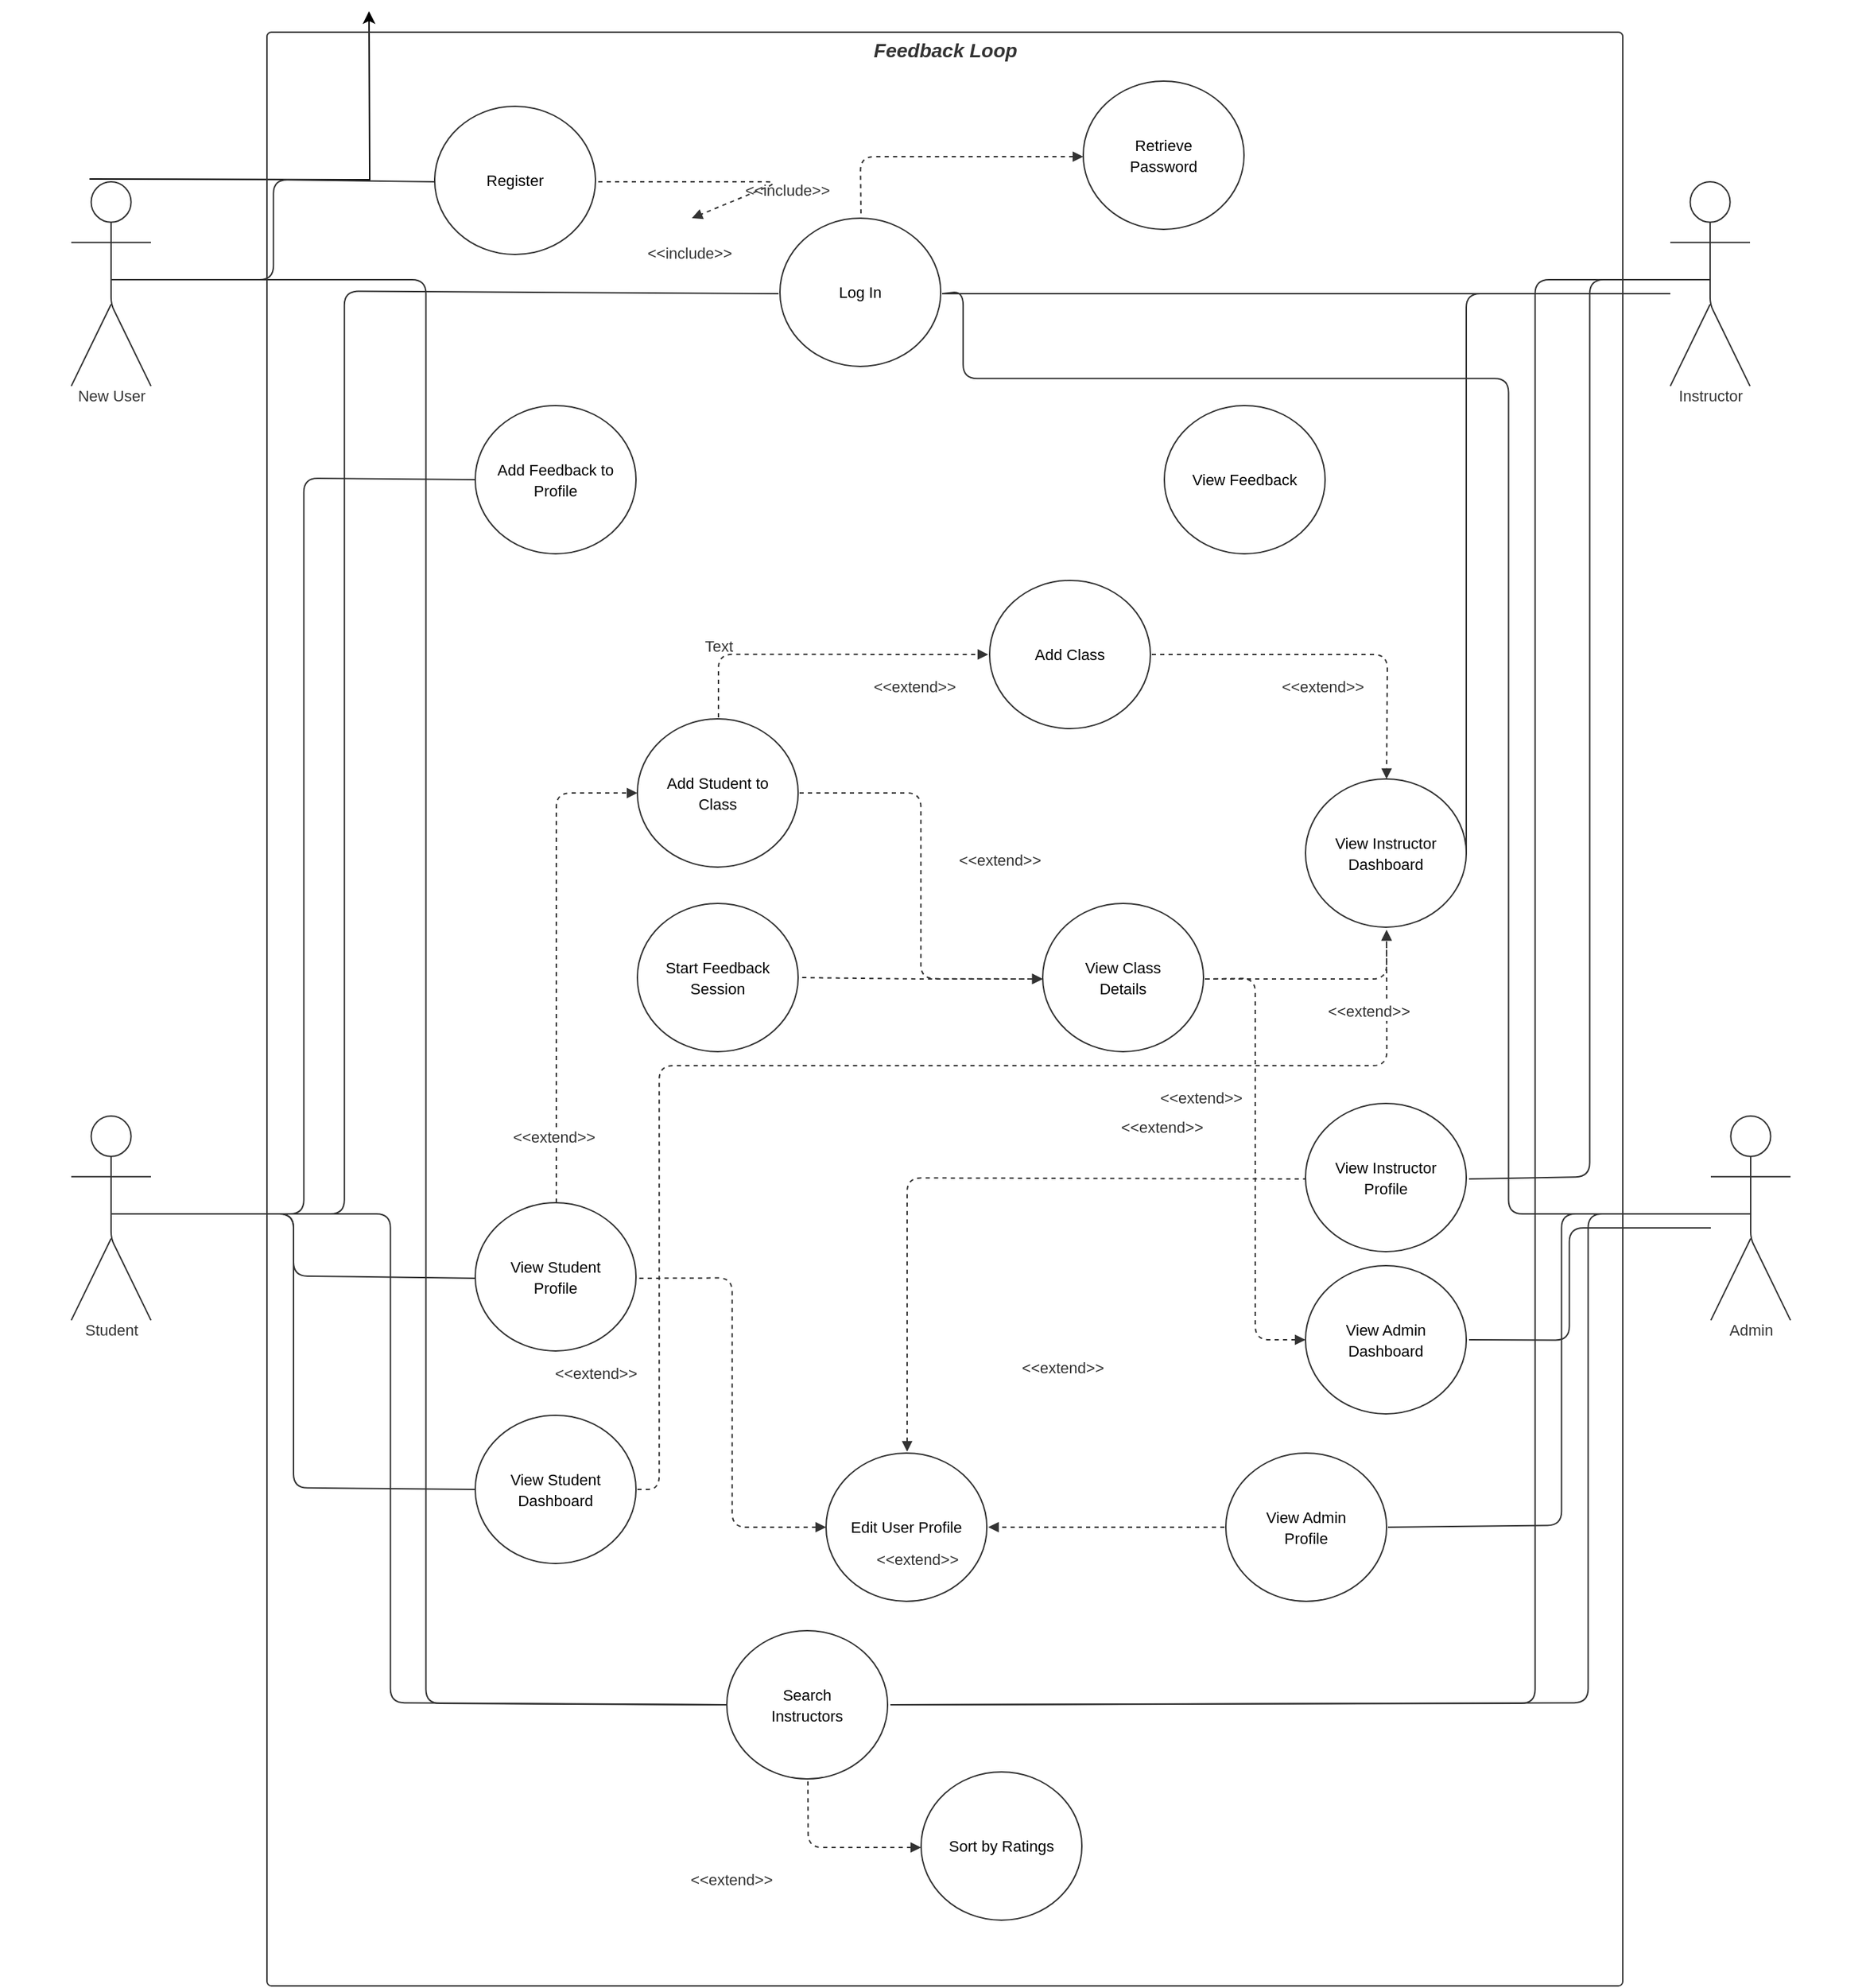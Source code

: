 <mxfile version="13.6.5">
    <diagram id="1ASH4X1l9AGPPqr28kAP" name="Page-1">
        <mxGraphModel dx="1653" dy="1240" grid="0" gridSize="10" guides="1" tooltips="1" connect="1" arrows="1" fold="1" page="1" pageScale="1" pageWidth="850" pageHeight="1100" background="#ffffff" math="0" shadow="0">
            <root>
                <mxCell id="0"/>
                <mxCell id="1" parent="0"/>
                <mxCell id="4" style="edgeStyle=orthogonalEdgeStyle;rounded=0;orthogonalLoop=1;jettySize=auto;html=1;" parent="1" edge="1">
                    <mxGeometry relative="1" as="geometry">
                        <mxPoint x="140" y="270" as="sourcePoint"/>
                        <mxPoint x="340" y="150" as="targetPoint"/>
                    </mxGeometry>
                </mxCell>
                <mxCell id="5" style="vsdxID=1;fillColor=none;gradientColor=none;fillOpacity=0;strokeColor=none;spacingTop=-3;spacingBottom=-3;spacingLeft=-3;spacingRight=-3;labelBackgroundColor=none;rounded=1;html=1;whiteSpace=wrap;" parent="1" vertex="1">
                    <mxGeometry x="267" y="165" width="970" height="1397" as="geometry"/>
                </mxCell>
                <mxCell id="6" style="vsdxID=2;fillColor=#000000;gradientColor=none;fillOpacity=0;shape=stencil(fZNRcoMgEIZPw6sDu62Gx06aXiAncCKJTK1miEk0pw9xNQJFeYLdf+H7gWW4vZT5WTHgl9Y0v+qui7Zk+M0AdF0qo1s7Y7hjuD02Rp1Mc60LWp9zqwQ+RFRBNeKlBp6bw14/FMV4giL7pARV/jW314ndmKdUP6kBh8APaQ9XQ2Lhq6dlwqU7PhBI0MEkECj9Me4A3oYdvmlxFKArGHD4lyWqdO3QS5mkme9gDd/KN2lgwQcWnAeAixYxrMDYHUag54o3VZatYc8Fsw/pc7vOQisTqXtZAfwSqvMekYLI/1h879BK53+AHv45Q1+A0cuKMa/+aDsZWoeaSlcVdZ6bD1vNhqhNcfcE);strokeColor=#333333;spacingTop=-3;spacingBottom=-3;spacingLeft=-3;spacingRight=-3;labelBackgroundColor=none;rounded=1;html=1;whiteSpace=wrap;" parent="5" vertex="1">
                    <mxGeometry width="970" height="1397" as="geometry"/>
                </mxCell>
                <mxCell id="7" value="&lt;p style=&quot;align:center;margin-left:0;margin-right:0;margin-top:0px;margin-bottom:0px;text-indent:0;valign:middle;direction:ltr;&quot;&gt;&lt;font style=&quot;font-size:14px;font-family:Arial;color:#333333;direction:ltr;letter-spacing:0px;line-height:100%;opacity:1&quot;&gt;&lt;i&gt;&lt;b&gt;Feedback Loop&lt;br/&gt;&lt;/b&gt;&lt;/i&gt;&lt;/font&gt;&lt;/p&gt;" style="text;vsdxID=1;fillColor=none;gradientColor=none;fillOpacity=0;strokeColor=none;spacingTop=-3;spacingBottom=-3;spacingLeft=-3;spacingRight=-3;labelBackgroundColor=none;rounded=1;html=1;whiteSpace=wrap;verticalAlign=middle;align=center;;html=1;" parent="5" vertex="1">
                    <mxGeometry x="5.08" y="5.08" width="960.76" height="15.24" as="geometry"/>
                </mxCell>
                <mxCell id="16" style="vsdxID=9;fillColor=none;gradientColor=none;strokeColor=none;spacingTop=-3;spacingBottom=-3;spacingLeft=-3;spacingRight=-3;labelBackgroundColor=none;rounded=1;html=1;whiteSpace=wrap;" parent="1" vertex="1">
                    <mxGeometry x="387" y="218" width="115" height="106" as="geometry"/>
                </mxCell>
                <mxCell id="17" style="vsdxID=10;fillColor=#ffffff;gradientColor=none;shape=stencil(hZPbDsIgDIafhlvStc6FS+PhBXyCxaEjHmZw6vTpxRUVFlSuyk9/+qUUQdNTXR61QDi1ttnqq6naWtBMIJpDra1pXSRoLmi6bqze2OZ8qHh/LF0mQq/oij3ZMxuhtKuluWvWQFJW5HzAzn1zeVbsvAdAAvL5jaWRkkr1yoIdq7NlS5bweK0o5NjX7/AjvbK8pN5XQ0cs5e4ub7zRMKsHgEmCAVGOIFwDnrCSLw4xS0hMcQYlG5HkgLisw6JCBSuPGb5ix4w/mgN/gMKux4wvhuj58A83JTw/2uPifjJ5Zs1ux4P9HiUXDCfZSfwLaP4A);strokeColor=#333333;spacingTop=-3;spacingBottom=-3;spacingLeft=-3;spacingRight=-3;labelBackgroundColor=none;rounded=1;html=1;whiteSpace=wrap;" parent="16" vertex="1">
                    <mxGeometry width="115" height="106" as="geometry"/>
                </mxCell>
                <mxCell id="18" value="&lt;p style=&quot;align:center;margin-left:0;margin-right:0;margin-top:0px;margin-bottom:0px;text-indent:0;valign:middle;direction:ltr;&quot;&gt;&lt;font style=&quot;font-size:11px;font-family:Arial;color:#000000;direction:ltr;letter-spacing:0px;line-height:100%;opacity:1&quot;&gt;Register&lt;/font&gt;&lt;/p&gt;" style="text;vsdxID=9;fillColor=none;gradientColor=none;strokeColor=none;spacingTop=-3;spacingBottom=-3;spacingLeft=-3;spacingRight=-3;labelBackgroundColor=none;rounded=1;html=1;whiteSpace=wrap;verticalAlign=middle;align=center;;html=1;" parent="16" vertex="1">
                    <mxGeometry x="17.39" y="20.45" width="81.28" height="64.77" as="geometry"/>
                </mxCell>
                <mxCell id="19" style="vsdxID=11;fillColor=none;gradientColor=none;strokeColor=none;spacingTop=-3;spacingBottom=-3;spacingLeft=-3;spacingRight=-3;labelBackgroundColor=none;rounded=1;html=1;whiteSpace=wrap;" parent="1" vertex="1">
                    <mxGeometry x="634" y="298" width="115" height="106" as="geometry"/>
                </mxCell>
                <mxCell id="20" style="vsdxID=12;fillColor=#ffffff;gradientColor=none;shape=stencil(hZPbDsIgDIafhlvStc6FS+PhBXyCxaEjHmZw6vTpxRUVFlSuyk9/+qUUQdNTXR61QDi1ttnqq6naWtBMIJpDra1pXSRoLmi6bqze2OZ8qHh/LF0mQq/oij3ZMxuhtKuluWvWQFJW5HzAzn1zeVbsvAdAAvL5jaWRkkr1yoIdq7NlS5bweK0o5NjX7/AjvbK8pN5XQ0cs5e4ub7zRMKsHgEmCAVGOIFwDnrCSLw4xS0hMcQYlG5HkgLisw6JCBSuPGb5ix4w/mgN/gMKux4wvhuj58A83JTw/2uPifjJ5Zs1ux4P9HiUXDCfZSfwLaP4A);strokeColor=#333333;spacingTop=-3;spacingBottom=-3;spacingLeft=-3;spacingRight=-3;labelBackgroundColor=none;rounded=1;html=1;whiteSpace=wrap;" parent="19" vertex="1">
                    <mxGeometry width="115" height="106" as="geometry"/>
                </mxCell>
                <mxCell id="21" value="&lt;p style=&quot;align:center;margin-left:0;margin-right:0;margin-top:0px;margin-bottom:0px;text-indent:0;valign:middle;direction:ltr;&quot;&gt;&lt;font style=&quot;font-size:11px;font-family:Arial;color:#000000;direction:ltr;letter-spacing:0px;line-height:100%;opacity:1&quot;&gt;Log In&lt;br/&gt;&lt;/font&gt;&lt;/p&gt;" style="text;vsdxID=11;fillColor=none;gradientColor=none;strokeColor=none;spacingTop=-3;spacingBottom=-3;spacingLeft=-3;spacingRight=-3;labelBackgroundColor=none;rounded=1;html=1;whiteSpace=wrap;verticalAlign=middle;align=center;;html=1;" parent="19" vertex="1">
                    <mxGeometry x="17.39" y="20.45" width="81.28" height="64.77" as="geometry"/>
                </mxCell>
                <mxCell id="22" style="vsdxID=14;edgeStyle=none;startArrow=none;endArrow=none;startSize=5;endSize=5;strokeColor=#333333;spacingTop=-3;spacingBottom=-3;spacingLeft=-3;spacingRight=-3;verticalAlign=middle;html=1;labelBackgroundColor=none;rounded=1;" parent="1" edge="1">
                    <mxGeometry relative="1" as="geometry">
                        <mxPoint as="offset"/>
                        <Array as="points">
                            <mxPoint x="101" y="482"/>
                        </Array>
                        <mxPoint x="101" y="482" as="sourcePoint"/>
                        <mxPoint x="101" y="482" as="targetPoint"/>
                    </mxGeometry>
                </mxCell>
                <mxCell id="23" value="&lt;p style=&quot;align:center;margin-left:0;margin-right:0;margin-top:0px;margin-bottom:0px;text-indent:0;valign:middle;direction:ltr;&quot;&gt;&lt;font style=&quot;font-size:11px;font-family:Arial;color:#333333;direction:ltr;letter-spacing:0px;line-height:100%;opacity:1&quot;&gt;&amp;lt;&amp;lt;include&amp;gt;&amp;gt;&lt;/font&gt;&lt;/p&gt;" style="vsdxID=17;edgeStyle=none;dashed=1;startArrow=block;endArrow=none;startSize=5;endSize=5;strokeColor=#333333;spacingTop=-3;spacingBottom=-3;spacingLeft=-3;spacingRight=-3;verticalAlign=middle;html=1;labelBackgroundColor=#ffffff;rounded=1;align=center;" parent="1" edge="1">
                    <mxGeometry relative="1" as="geometry">
                        <mxPoint x="-111" y="24" as="offset"/>
                        <Array as="points">
                            <mxPoint x="691.55" y="254"/>
                        </Array>
                        <mxPoint x="851" y="254" as="sourcePoint"/>
                        <mxPoint x="692" y="298" as="targetPoint"/>
                    </mxGeometry>
                </mxCell>
                <mxCell id="24" style="vsdxID=13;edgeStyle=none;startArrow=none;endArrow=none;startSize=5;endSize=5;strokeColor=#333333;spacingTop=-3;spacingBottom=-3;spacingLeft=-3;spacingRight=-3;verticalAlign=middle;html=1;labelBackgroundColor=none;rounded=1;" parent="1" edge="1">
                    <mxGeometry relative="1" as="geometry">
                        <mxPoint as="offset"/>
                        <Array as="points">
                            <mxPoint x="1300" y="1020"/>
                        </Array>
                        <mxPoint x="1300" y="1020" as="sourcePoint"/>
                        <mxPoint x="1300" y="1020" as="targetPoint"/>
                    </mxGeometry>
                </mxCell>
                <mxCell id="25" style="vsdxID=15;fillColor=none;gradientColor=none;strokeColor=none;spacingTop=-3;spacingBottom=-3;spacingLeft=-3;spacingRight=-3;labelBackgroundColor=none;rounded=1;html=1;whiteSpace=wrap;" parent="1" vertex="1">
                    <mxGeometry x="851" y="200" width="115" height="106" as="geometry"/>
                </mxCell>
                <mxCell id="26" style="vsdxID=16;fillColor=#ffffff;gradientColor=none;shape=stencil(hZPbDsIgDIafhlvStc6FS+PhBXyCxaEjHmZw6vTpxRUVFlSuyk9/+qUUQdNTXR61QDi1ttnqq6naWtBMIJpDra1pXSRoLmi6bqze2OZ8qHh/LF0mQq/oij3ZMxuhtKuluWvWQFJW5HzAzn1zeVbsvAdAAvL5jaWRkkr1yoIdq7NlS5bweK0o5NjX7/AjvbK8pN5XQ0cs5e4ub7zRMKsHgEmCAVGOIFwDnrCSLw4xS0hMcQYlG5HkgLisw6JCBSuPGb5ix4w/mgN/gMKux4wvhuj58A83JTw/2uPifjJ5Zs1ux4P9HiUXDCfZSfwLaP4A);strokeColor=#333333;spacingTop=-3;spacingBottom=-3;spacingLeft=-3;spacingRight=-3;labelBackgroundColor=none;rounded=1;html=1;whiteSpace=wrap;" parent="25" vertex="1">
                    <mxGeometry width="115" height="106" as="geometry"/>
                </mxCell>
                <mxCell id="27" value="&lt;p style=&quot;align:center;margin-left:0;margin-right:0;margin-top:0px;margin-bottom:0px;text-indent:0;valign:middle;direction:ltr;&quot;&gt;&lt;font style=&quot;font-size:11px;font-family:Arial;color:#000000;direction:ltr;letter-spacing:0px;line-height:100%;opacity:1&quot;&gt;Retrieve Password&lt;br/&gt;&lt;/font&gt;&lt;/p&gt;" style="text;vsdxID=15;fillColor=none;gradientColor=none;strokeColor=none;spacingTop=-3;spacingBottom=-3;spacingLeft=-3;spacingRight=-3;labelBackgroundColor=none;rounded=1;html=1;whiteSpace=wrap;verticalAlign=middle;align=center;;html=1;" parent="25" vertex="1">
                    <mxGeometry x="17.39" y="20.45" width="81.28" height="64.77" as="geometry"/>
                </mxCell>
                <mxCell id="28" style="vsdxID=18;fillColor=none;gradientColor=none;strokeColor=none;spacingTop=-3;spacingBottom=-3;spacingLeft=-3;spacingRight=-3;labelBackgroundColor=none;rounded=1;html=1;whiteSpace=wrap;" parent="1" vertex="1">
                    <mxGeometry x="1010" y="931" width="115" height="106" as="geometry"/>
                </mxCell>
                <mxCell id="29" style="vsdxID=19;fillColor=#ffffff;gradientColor=none;shape=stencil(hZPbDsIgDIafhlvStc6FS+PhBXyCxaEjHmZw6vTpxRUVFlSuyk9/+qUUQdNTXR61QDi1ttnqq6naWtBMIJpDra1pXSRoLmi6bqze2OZ8qHh/LF0mQq/oij3ZMxuhtKuluWvWQFJW5HzAzn1zeVbsvAdAAvL5jaWRkkr1yoIdq7NlS5bweK0o5NjX7/AjvbK8pN5XQ0cs5e4ub7zRMKsHgEmCAVGOIFwDnrCSLw4xS0hMcQYlG5HkgLisw6JCBSuPGb5ix4w/mgN/gMKux4wvhuj58A83JTw/2uPifjJ5Zs1ux4P9HiUXDCfZSfwLaP4A);strokeColor=#333333;spacingTop=-3;spacingBottom=-3;spacingLeft=-3;spacingRight=-3;labelBackgroundColor=none;rounded=1;html=1;whiteSpace=wrap;" parent="28" vertex="1">
                    <mxGeometry width="115" height="106" as="geometry"/>
                </mxCell>
                <mxCell id="30" value="&lt;p style=&quot;align:center;margin-left:0;margin-right:0;margin-top:0px;margin-bottom:0px;text-indent:0;valign:middle;direction:ltr;&quot;&gt;&lt;font style=&quot;font-size:11px;font-family:Arial;color:#000000;direction:ltr;letter-spacing:0px;line-height:100%;opacity:1&quot;&gt;View Instructor Profile&lt;br/&gt;&lt;/font&gt;&lt;/p&gt;" style="text;vsdxID=18;fillColor=none;gradientColor=none;strokeColor=none;spacingTop=-3;spacingBottom=-3;spacingLeft=-3;spacingRight=-3;labelBackgroundColor=none;rounded=1;html=1;whiteSpace=wrap;verticalAlign=middle;align=center;;html=1;" parent="28" vertex="1">
                    <mxGeometry x="17.39" y="20.45" width="81.28" height="64.77" as="geometry"/>
                </mxCell>
                <mxCell id="31" style="vsdxID=20;fillColor=none;gradientColor=none;strokeColor=none;spacingTop=-3;spacingBottom=-3;spacingLeft=-3;spacingRight=-3;labelBackgroundColor=none;rounded=1;html=1;whiteSpace=wrap;" parent="1" vertex="1">
                    <mxGeometry x="127" y="940" width="57" height="160" as="geometry"/>
                </mxCell>
                <mxCell id="32" style="vsdxID=21;fillColor=#ffffff;gradientColor=none;shape=stencil(hVNbcsIwDDyNfz16OAn+7FB6gZ4gQ9zGU0oYE1ra09dEnsaEBPyl7GpHK0VSvD629cEpgmMfug/37Zu+VfysiPy+dcH3MVK8Ubx+64J7D91p38j3oY6ZBAPiGtHgJZugDttX/+sEA81YFUKI8rP7ulQ8C18VGozQP4JYDTwAL5K/PQUR4Khgm72kTjQaDQjZS8XPJHzJujIz8kTjKvrJ6SrJWXhjtS2ThEdJMTqGpxnTXGosJ0aXKiUnZLRdTcwt9ca3Ep6b5qy3XJWgWIfzOnhtLe8mQfBwTPDAxtKPwesCdH8L6H4DfLt1y4OK8bDmcgB+t5Mr+d/MGEzPIkJyUrz5Aw==);strokeColor=#333333;spacingTop=-3;spacingBottom=-3;spacingLeft=-3;spacingRight=-3;labelBackgroundColor=none;rounded=1;html=1;whiteSpace=wrap;" parent="31" vertex="1">
                    <mxGeometry width="57" height="160" as="geometry"/>
                </mxCell>
                <mxCell id="33" style="vsdxID=22;fillColor=#ffffff;gradientColor=none;shape=stencil(tZLBkoIwDIafptdMmgiF4466L+ATMFKlsy44FVf06UVSFGVdZw/emj/5kr+ZKJ7uimxrFeGu9tWXPbi8LhTPFJErC+td3b4UzxVPV5W3a1/ty1zibdZWEnaKzYXRl2rCzC8X7mRFQ2BtIkkI+V39XCY2kp+kkMaSPoYuCaAAnwJsXPknEGmIaQgs915G6DESpIiBg9TQtY0JPzj2UtxbwYavYBqKesVAfJuOHyPHGhGQ7iynGigZWv73Ul4B0QRM8nyL+FY7993JgNbPrfyynhHRPrqD6wK51WHu8ThbSQ6b52c=);strokeColor=#333333;spacingTop=-3;spacingBottom=-3;spacingLeft=-3;spacingRight=-3;labelBackgroundColor=none;rounded=1;html=1;whiteSpace=wrap;" parent="31" vertex="1">
                    <mxGeometry width="57" height="160" as="geometry"/>
                </mxCell>
                <mxCell id="34" style="vsdxID=23;fillColor=#ffffff;gradientColor=none;shape=stencil(fZNRcoMgEIZPwyuz7MYoj500uUBP4ERambaaIaY1PX2NqxnWEHlil/+HbxdQtDvX5ckphHMX2k/366uuVvSqEH1Tu+C7YaZor2j33gb3EdpLU3F8KgclwphxFXvMTY1QhuOb/3OcyzQUnGbfd/tzO6/nVeClK0ekTT4mDqw9XgKLjVRPodEbtNHALa/3OG9nN5MDxQY9cVjofLJcKRaMx8PLQPDlm4jWGo2ZIIY1XLvVkEtkkIQGQANKxqdVUcJDqcYlyIXpTlfgGr7wzCUVOlt0Oa5yTlltraSOW0dL1TPq6H6Slkfm6MrNI4t8BXfaqCaSCkq2KkG6/o6Hyfhd5mD5l4YU/0Pa/wM=);strokeColor=#333333;spacingTop=-3;spacingBottom=-3;spacingLeft=-3;spacingRight=-3;labelBackgroundColor=none;rounded=1;html=1;whiteSpace=wrap;" parent="31" vertex="1">
                    <mxGeometry width="57" height="160" as="geometry"/>
                </mxCell>
                <mxCell id="35" value="&lt;p style=&quot;align:center;margin-left:0;margin-right:0;margin-top:0px;margin-bottom:0px;text-indent:0;valign:middle;direction:ltr;&quot;&gt;&lt;font style=&quot;font-size:11px;font-family:Arial;color:#333333;direction:ltr;letter-spacing:0px;line-height:100%;opacity:1&quot;&gt;Student&lt;/font&gt;&lt;/p&gt;" style="text;vsdxID=20;fillColor=none;gradientColor=none;strokeColor=none;spacingTop=-3;spacingBottom=-3;spacingLeft=-3;spacingRight=-3;labelBackgroundColor=none;rounded=1;html=1;whiteSpace=wrap;verticalAlign=middle;align=center;;html=1;" parent="31" vertex="1">
                    <mxGeometry x="-50.8" y="146.03" width="160.02" height="13.97" as="geometry"/>
                </mxCell>
                <mxCell id="36" style="vsdxID=24;fillColor=none;gradientColor=none;strokeColor=none;spacingTop=-3;spacingBottom=-3;spacingLeft=-3;spacingRight=-3;labelBackgroundColor=none;rounded=1;html=1;whiteSpace=wrap;" parent="1" vertex="1">
                    <mxGeometry x="1271" y="272" width="57" height="160" as="geometry"/>
                </mxCell>
                <mxCell id="37" style="vsdxID=25;fillColor=#ffffff;gradientColor=none;shape=stencil(hVNbcsIwDDyNfz16OAn+7FB6gZ4gQ9zGU0oYE1ra09dEnsaEBPyl7GpHK0VSvD629cEpgmMfug/37Zu+VfysiPy+dcH3MVK8Ubx+64J7D91p38j3oY6ZBAPiGtHgJZugDttX/+sEA81YFUKI8rP7ulQ8C18VGozQP4JYDTwAL5K/PQUR4Khgm72kTjQaDQjZS8XPJHzJujIz8kTjKvrJ6SrJWXhjtS2ThEdJMTqGpxnTXGosJ0aXKiUnZLRdTcwt9ca3Ep6b5qy3XJWgWIfzOnhtLe8mQfBwTPDAxtKPwesCdH8L6H4DfLt1y4OK8bDmcgB+t5Mr+d/MGEzPIkJyUrz5Aw==);strokeColor=#333333;spacingTop=-3;spacingBottom=-3;spacingLeft=-3;spacingRight=-3;labelBackgroundColor=none;rounded=1;html=1;whiteSpace=wrap;" parent="36" vertex="1">
                    <mxGeometry width="57" height="160" as="geometry"/>
                </mxCell>
                <mxCell id="38" style="vsdxID=26;fillColor=#ffffff;gradientColor=none;shape=stencil(tZLBkoIwDIafptdMmgiF4466L+ATMFKlsy44FVf06UVSFGVdZw/emj/5kr+ZKJ7uimxrFeGu9tWXPbi8LhTPFJErC+td3b4UzxVPV5W3a1/ty1zibdZWEnaKzYXRl2rCzC8X7mRFQ2BtIkkI+V39XCY2kp+kkMaSPoYuCaAAnwJsXPknEGmIaQgs915G6DESpIiBg9TQtY0JPzj2UtxbwYavYBqKesVAfJuOHyPHGhGQ7iynGigZWv73Ul4B0QRM8nyL+FY7993JgNbPrfyynhHRPrqD6wK51WHu8ThbSQ6b52c=);strokeColor=#333333;spacingTop=-3;spacingBottom=-3;spacingLeft=-3;spacingRight=-3;labelBackgroundColor=none;rounded=1;html=1;whiteSpace=wrap;" parent="36" vertex="1">
                    <mxGeometry width="57" height="160" as="geometry"/>
                </mxCell>
                <mxCell id="39" style="vsdxID=27;fillColor=#ffffff;gradientColor=none;shape=stencil(fZNRcoMgEIZPwyuz7MYoj500uUBP4ERambaaIaY1PX2NqxnWEHlil/+HbxdQtDvX5ckphHMX2k/366uuVvSqEH1Tu+C7YaZor2j33gb3EdpLU3F8KgclwphxFXvMTY1QhuOb/3OcyzQUnGbfd/tzO6/nVeClK0ekTT4mDqw9XgKLjVRPodEbtNHALa/3OG9nN5MDxQY9cVjofLJcKRaMx8PLQPDlm4jWGo2ZIIY1XLvVkEtkkIQGQANKxqdVUcJDqcYlyIXpTlfgGr7wzCUVOlt0Oa5yTlltraSOW0dL1TPq6H6Slkfm6MrNI4t8BXfaqCaSCkq2KkG6/o6Hyfhd5mD5l4YU/0Pa/wM=);strokeColor=#333333;spacingTop=-3;spacingBottom=-3;spacingLeft=-3;spacingRight=-3;labelBackgroundColor=none;rounded=1;html=1;whiteSpace=wrap;" parent="36" vertex="1">
                    <mxGeometry width="57" height="160" as="geometry"/>
                </mxCell>
                <mxCell id="40" value="&lt;p style=&quot;align:center;margin-left:0;margin-right:0;margin-top:0px;margin-bottom:0px;text-indent:0;valign:middle;direction:ltr;&quot;&gt;&lt;font style=&quot;font-size:11px;font-family:Arial;color:#333333;direction:ltr;letter-spacing:0px;line-height:100%;opacity:1&quot;&gt;Instructor&lt;/font&gt;&lt;/p&gt;" style="text;vsdxID=24;fillColor=none;gradientColor=none;strokeColor=none;spacingTop=-3;spacingBottom=-3;spacingLeft=-3;spacingRight=-3;labelBackgroundColor=none;rounded=1;html=1;whiteSpace=wrap;verticalAlign=middle;align=center;;html=1;" parent="36" vertex="1">
                    <mxGeometry x="-50.8" y="146.04" width="160.02" height="13.97" as="geometry"/>
                </mxCell>
                <mxCell id="41" style="vsdxID=28;fillColor=none;gradientColor=none;strokeColor=none;spacingTop=-3;spacingBottom=-3;spacingLeft=-3;spacingRight=-3;labelBackgroundColor=none;rounded=1;html=1;whiteSpace=wrap;" parent="1" vertex="1">
                    <mxGeometry x="667" y="1181" width="115" height="106" as="geometry"/>
                </mxCell>
                <mxCell id="42" style="vsdxID=29;fillColor=#ffffff;gradientColor=none;shape=stencil(hZPbDsIgDIafhlvStc6FS+PhBXyCxaEjHmZw6vTpxRUVFlSuyk9/+qUUQdNTXR61QDi1ttnqq6naWtBMIJpDra1pXSRoLmi6bqze2OZ8qHh/LF0mQq/oij3ZMxuhtKuluWvWQFJW5HzAzn1zeVbsvAdAAvL5jaWRkkr1yoIdq7NlS5bweK0o5NjX7/AjvbK8pN5XQ0cs5e4ub7zRMKsHgEmCAVGOIFwDnrCSLw4xS0hMcQYlG5HkgLisw6JCBSuPGb5ix4w/mgN/gMKux4wvhuj58A83JTw/2uPifjJ5Zs1ux4P9HiUXDCfZSfwLaP4A);strokeColor=#333333;spacingTop=-3;spacingBottom=-3;spacingLeft=-3;spacingRight=-3;labelBackgroundColor=none;rounded=1;html=1;whiteSpace=wrap;" parent="41" vertex="1">
                    <mxGeometry width="115" height="106" as="geometry"/>
                </mxCell>
                <mxCell id="43" value="&lt;p style=&quot;align:center;margin-left:0;margin-right:0;margin-top:0px;margin-bottom:0px;text-indent:0;valign:middle;direction:ltr;&quot;&gt;&lt;font style=&quot;font-size:11px;font-family:Arial;color:#000000;direction:ltr;letter-spacing:0px;line-height:100%;opacity:1&quot;&gt;Edit User Profile&lt;br/&gt;&lt;/font&gt;&lt;/p&gt;" style="text;vsdxID=28;fillColor=none;gradientColor=none;strokeColor=none;spacingTop=-3;spacingBottom=-3;spacingLeft=-3;spacingRight=-3;labelBackgroundColor=none;rounded=1;html=1;whiteSpace=wrap;verticalAlign=middle;align=center;;html=1;" parent="41" vertex="1">
                    <mxGeometry x="17.39" y="20.45" width="81.28" height="64.77" as="geometry"/>
                </mxCell>
                <mxCell id="44" style="vsdxID=30;fillColor=none;gradientColor=none;strokeColor=none;spacingTop=-3;spacingBottom=-3;spacingLeft=-3;spacingRight=-3;labelBackgroundColor=none;rounded=1;html=1;whiteSpace=wrap;" parent="1" vertex="1">
                    <mxGeometry x="416" y="1002" width="115" height="106" as="geometry"/>
                </mxCell>
                <mxCell id="45" style="vsdxID=31;fillColor=#ffffff;gradientColor=none;shape=stencil(hZPbDsIgDIafhlvStc6FS+PhBXyCxaEjHmZw6vTpxRUVFlSuyk9/+qUUQdNTXR61QDi1ttnqq6naWtBMIJpDra1pXSRoLmi6bqze2OZ8qHh/LF0mQq/oij3ZMxuhtKuluWvWQFJW5HzAzn1zeVbsvAdAAvL5jaWRkkr1yoIdq7NlS5bweK0o5NjX7/AjvbK8pN5XQ0cs5e4ub7zRMKsHgEmCAVGOIFwDnrCSLw4xS0hMcQYlG5HkgLisw6JCBSuPGb5ix4w/mgN/gMKux4wvhuj58A83JTw/2uPifjJ5Zs1ux4P9HiUXDCfZSfwLaP4A);strokeColor=#333333;spacingTop=-3;spacingBottom=-3;spacingLeft=-3;spacingRight=-3;labelBackgroundColor=none;rounded=1;html=1;whiteSpace=wrap;" parent="44" vertex="1">
                    <mxGeometry width="115" height="106" as="geometry"/>
                </mxCell>
                <mxCell id="46" value="&lt;p style=&quot;align:center;margin-left:0;margin-right:0;margin-top:0px;margin-bottom:0px;text-indent:0;valign:middle;direction:ltr;&quot;&gt;&lt;font style=&quot;font-size:11px;font-family:Arial;color:#000000;direction:ltr;letter-spacing:0px;line-height:100%;opacity:1&quot;&gt;View Student Profile&lt;br/&gt;&lt;/font&gt;&lt;/p&gt;" style="text;vsdxID=30;fillColor=none;gradientColor=none;strokeColor=none;spacingTop=-3;spacingBottom=-3;spacingLeft=-3;spacingRight=-3;labelBackgroundColor=none;rounded=1;html=1;whiteSpace=wrap;verticalAlign=middle;align=center;;html=1;" parent="44" vertex="1">
                    <mxGeometry x="17.39" y="20.45" width="81.28" height="64.77" as="geometry"/>
                </mxCell>
                <mxCell id="47" style="vsdxID=32;fillColor=none;gradientColor=none;strokeColor=none;spacingTop=-3;spacingBottom=-3;spacingLeft=-3;spacingRight=-3;labelBackgroundColor=none;rounded=1;html=1;whiteSpace=wrap;" parent="1" vertex="1">
                    <mxGeometry x="953" y="1181" width="115" height="106" as="geometry"/>
                </mxCell>
                <mxCell id="48" style="vsdxID=33;fillColor=#ffffff;gradientColor=none;shape=stencil(hZPbDsIgDIafhlvStc6FS+PhBXyCxaEjHmZw6vTpxRUVFlSuyk9/+qUUQdNTXR61QDi1ttnqq6naWtBMIJpDra1pXSRoLmi6bqze2OZ8qHh/LF0mQq/oij3ZMxuhtKuluWvWQFJW5HzAzn1zeVbsvAdAAvL5jaWRkkr1yoIdq7NlS5bweK0o5NjX7/AjvbK8pN5XQ0cs5e4ub7zRMKsHgEmCAVGOIFwDnrCSLw4xS0hMcQYlG5HkgLisw6JCBSuPGb5ix4w/mgN/gMKux4wvhuj58A83JTw/2uPifjJ5Zs1ux4P9HiUXDCfZSfwLaP4A);strokeColor=#333333;spacingTop=-3;spacingBottom=-3;spacingLeft=-3;spacingRight=-3;labelBackgroundColor=none;rounded=1;html=1;whiteSpace=wrap;" parent="47" vertex="1">
                    <mxGeometry width="115" height="106" as="geometry"/>
                </mxCell>
                <mxCell id="49" value="&lt;p style=&quot;align:center;margin-left:0;margin-right:0;margin-top:0px;margin-bottom:0px;text-indent:0;valign:middle;direction:ltr;&quot;&gt;&lt;font style=&quot;font-size:11px;font-family:Arial;color:#000000;direction:ltr;letter-spacing:0px;line-height:100%;opacity:1&quot;&gt;View Admin Profile&lt;br/&gt;&lt;/font&gt;&lt;/p&gt;" style="text;vsdxID=32;fillColor=none;gradientColor=none;strokeColor=none;spacingTop=-3;spacingBottom=-3;spacingLeft=-3;spacingRight=-3;labelBackgroundColor=none;rounded=1;html=1;whiteSpace=wrap;verticalAlign=middle;align=center;;html=1;" parent="47" vertex="1">
                    <mxGeometry x="17.39" y="20.45" width="81.28" height="64.77" as="geometry"/>
                </mxCell>
                <mxCell id="50" style="vsdxID=34;fillColor=none;gradientColor=none;strokeColor=none;spacingTop=-3;spacingBottom=-3;spacingLeft=-3;spacingRight=-3;labelBackgroundColor=none;rounded=1;html=1;whiteSpace=wrap;" parent="1" vertex="1">
                    <mxGeometry x="1300" y="940" width="57" height="160" as="geometry"/>
                </mxCell>
                <mxCell id="51" style="vsdxID=35;fillColor=#ffffff;gradientColor=none;shape=stencil(hVNbcsIwDDyNfz16OAn+7FB6gZ4gQ9zGU0oYE1ra09dEnsaEBPyl7GpHK0VSvD629cEpgmMfug/37Zu+VfysiPy+dcH3MVK8Ubx+64J7D91p38j3oY6ZBAPiGtHgJZugDttX/+sEA81YFUKI8rP7ulQ8C18VGozQP4JYDTwAL5K/PQUR4Khgm72kTjQaDQjZS8XPJHzJujIz8kTjKvrJ6SrJWXhjtS2ThEdJMTqGpxnTXGosJ0aXKiUnZLRdTcwt9ca3Ep6b5qy3XJWgWIfzOnhtLe8mQfBwTPDAxtKPwesCdH8L6H4DfLt1y4OK8bDmcgB+t5Mr+d/MGEzPIkJyUrz5Aw==);strokeColor=#333333;spacingTop=-3;spacingBottom=-3;spacingLeft=-3;spacingRight=-3;labelBackgroundColor=none;rounded=1;html=1;whiteSpace=wrap;" parent="50" vertex="1">
                    <mxGeometry width="57" height="160" as="geometry"/>
                </mxCell>
                <mxCell id="52" style="vsdxID=36;fillColor=#ffffff;gradientColor=none;shape=stencil(tZLBkoIwDIafptdMmgiF4466L+ATMFKlsy44FVf06UVSFGVdZw/emj/5kr+ZKJ7uimxrFeGu9tWXPbi8LhTPFJErC+td3b4UzxVPV5W3a1/ty1zibdZWEnaKzYXRl2rCzC8X7mRFQ2BtIkkI+V39XCY2kp+kkMaSPoYuCaAAnwJsXPknEGmIaQgs915G6DESpIiBg9TQtY0JPzj2UtxbwYavYBqKesVAfJuOHyPHGhGQ7iynGigZWv73Ul4B0QRM8nyL+FY7993JgNbPrfyynhHRPrqD6wK51WHu8ThbSQ6b52c=);strokeColor=#333333;spacingTop=-3;spacingBottom=-3;spacingLeft=-3;spacingRight=-3;labelBackgroundColor=none;rounded=1;html=1;whiteSpace=wrap;" parent="50" vertex="1">
                    <mxGeometry width="57" height="160" as="geometry"/>
                </mxCell>
                <mxCell id="53" style="vsdxID=37;fillColor=#ffffff;gradientColor=none;shape=stencil(fZNRcoMgEIZPwyuz7MYoj500uUBP4ERambaaIaY1PX2NqxnWEHlil/+HbxdQtDvX5ckphHMX2k/366uuVvSqEH1Tu+C7YaZor2j33gb3EdpLU3F8KgclwphxFXvMTY1QhuOb/3OcyzQUnGbfd/tzO6/nVeClK0ekTT4mDqw9XgKLjVRPodEbtNHALa/3OG9nN5MDxQY9cVjofLJcKRaMx8PLQPDlm4jWGo2ZIIY1XLvVkEtkkIQGQANKxqdVUcJDqcYlyIXpTlfgGr7wzCUVOlt0Oa5yTlltraSOW0dL1TPq6H6Slkfm6MrNI4t8BXfaqCaSCkq2KkG6/o6Hyfhd5mD5l4YU/0Pa/wM=);strokeColor=#333333;spacingTop=-3;spacingBottom=-3;spacingLeft=-3;spacingRight=-3;labelBackgroundColor=none;rounded=1;html=1;whiteSpace=wrap;" parent="50" vertex="1">
                    <mxGeometry width="57" height="160" as="geometry"/>
                </mxCell>
                <mxCell id="54" value="&lt;p style=&quot;align:center;margin-left:0;margin-right:0;margin-top:0px;margin-bottom:0px;text-indent:0;valign:middle;direction:ltr;&quot;&gt;&lt;font style=&quot;font-size:11px;font-family:Arial;color:#333333;direction:ltr;letter-spacing:0px;line-height:100%;opacity:1&quot;&gt;Admin&lt;/font&gt;&lt;/p&gt;" style="text;vsdxID=34;fillColor=none;gradientColor=none;strokeColor=none;spacingTop=-3;spacingBottom=-3;spacingLeft=-3;spacingRight=-3;labelBackgroundColor=none;rounded=1;html=1;whiteSpace=wrap;verticalAlign=middle;align=center;;html=1;" parent="50" vertex="1">
                    <mxGeometry x="-50.8" y="146.03" width="160.02" height="13.97" as="geometry"/>
                </mxCell>
                <mxCell id="55" style="vsdxID=38;fillColor=none;gradientColor=none;strokeColor=none;spacingTop=-3;spacingBottom=-3;spacingLeft=-3;spacingRight=-3;labelBackgroundColor=none;rounded=1;html=1;whiteSpace=wrap;" parent="1" vertex="1">
                    <mxGeometry x="416" y="1154" width="115" height="106" as="geometry"/>
                </mxCell>
                <mxCell id="56" style="vsdxID=39;fillColor=#ffffff;gradientColor=none;shape=stencil(hZPbDsIgDIafhlvStc6FS+PhBXyCxaEjHmZw6vTpxRUVFlSuyk9/+qUUQdNTXR61QDi1ttnqq6naWtBMIJpDra1pXSRoLmi6bqze2OZ8qHh/LF0mQq/oij3ZMxuhtKuluWvWQFJW5HzAzn1zeVbsvAdAAvL5jaWRkkr1yoIdq7NlS5bweK0o5NjX7/AjvbK8pN5XQ0cs5e4ub7zRMKsHgEmCAVGOIFwDnrCSLw4xS0hMcQYlG5HkgLisw6JCBSuPGb5ix4w/mgN/gMKux4wvhuj58A83JTw/2uPifjJ5Zs1ux4P9HiUXDCfZSfwLaP4A);strokeColor=#333333;spacingTop=-3;spacingBottom=-3;spacingLeft=-3;spacingRight=-3;labelBackgroundColor=none;rounded=1;html=1;whiteSpace=wrap;" parent="55" vertex="1">
                    <mxGeometry width="115" height="106" as="geometry"/>
                </mxCell>
                <mxCell id="57" value="&lt;p style=&quot;align:center;margin-left:0;margin-right:0;margin-top:0px;margin-bottom:0px;text-indent:0;valign:middle;direction:ltr;&quot;&gt;&lt;font style=&quot;font-size:11px;font-family:Arial;color:#000000;direction:ltr;letter-spacing:0px;line-height:100%;opacity:1&quot;&gt;View Student Dashboard&lt;br/&gt;&lt;/font&gt;&lt;/p&gt;" style="text;vsdxID=38;fillColor=none;gradientColor=none;strokeColor=none;spacingTop=-3;spacingBottom=-3;spacingLeft=-3;spacingRight=-3;labelBackgroundColor=none;rounded=1;html=1;whiteSpace=wrap;verticalAlign=middle;align=center;;html=1;" parent="55" vertex="1">
                    <mxGeometry x="17.39" y="20.45" width="81.28" height="64.77" as="geometry"/>
                </mxCell>
                <mxCell id="58" style="vsdxID=40;fillColor=none;gradientColor=none;strokeColor=none;spacingTop=-3;spacingBottom=-3;spacingLeft=-3;spacingRight=-3;labelBackgroundColor=none;rounded=1;html=1;whiteSpace=wrap;" parent="1" vertex="1">
                    <mxGeometry x="1010" y="699" width="115" height="106" as="geometry"/>
                </mxCell>
                <mxCell id="59" style="vsdxID=41;fillColor=#ffffff;gradientColor=none;shape=stencil(hZPbDsIgDIafhlvStc6FS+PhBXyCxaEjHmZw6vTpxRUVFlSuyk9/+qUUQdNTXR61QDi1ttnqq6naWtBMIJpDra1pXSRoLmi6bqze2OZ8qHh/LF0mQq/oij3ZMxuhtKuluWvWQFJW5HzAzn1zeVbsvAdAAvL5jaWRkkr1yoIdq7NlS5bweK0o5NjX7/AjvbK8pN5XQ0cs5e4ub7zRMKsHgEmCAVGOIFwDnrCSLw4xS0hMcQYlG5HkgLisw6JCBSuPGb5ix4w/mgN/gMKux4wvhuj58A83JTw/2uPifjJ5Zs1ux4P9HiUXDCfZSfwLaP4A);strokeColor=#333333;spacingTop=-3;spacingBottom=-3;spacingLeft=-3;spacingRight=-3;labelBackgroundColor=none;rounded=1;html=1;whiteSpace=wrap;" parent="58" vertex="1">
                    <mxGeometry width="115" height="106" as="geometry"/>
                </mxCell>
                <mxCell id="60" value="&lt;p style=&quot;align:center;margin-left:0;margin-right:0;margin-top:0px;margin-bottom:0px;text-indent:0;valign:middle;direction:ltr;&quot;&gt;&lt;font style=&quot;font-size:11px;font-family:Arial;color:#000000;direction:ltr;letter-spacing:0px;line-height:100%;opacity:1&quot;&gt;View Instructor Dashboard&lt;br/&gt;&lt;/font&gt;&lt;/p&gt;" style="text;vsdxID=40;fillColor=none;gradientColor=none;strokeColor=none;spacingTop=-3;spacingBottom=-3;spacingLeft=-3;spacingRight=-3;labelBackgroundColor=none;rounded=1;html=1;whiteSpace=wrap;verticalAlign=middle;align=center;;html=1;" parent="58" vertex="1">
                    <mxGeometry x="17.39" y="20.45" width="81.28" height="64.77" as="geometry"/>
                </mxCell>
                <mxCell id="61" style="vsdxID=42;fillColor=none;gradientColor=none;strokeColor=none;spacingTop=-3;spacingBottom=-3;spacingLeft=-3;spacingRight=-3;labelBackgroundColor=none;rounded=1;html=1;whiteSpace=wrap;" parent="1" vertex="1">
                    <mxGeometry x="1010" y="1047" width="115" height="106" as="geometry"/>
                </mxCell>
                <mxCell id="62" style="vsdxID=43;fillColor=#ffffff;gradientColor=none;shape=stencil(hZPbDsIgDIafhlvStc6FS+PhBXyCxaEjHmZw6vTpxRUVFlSuyk9/+qUUQdNTXR61QDi1ttnqq6naWtBMIJpDra1pXSRoLmi6bqze2OZ8qHh/LF0mQq/oij3ZMxuhtKuluWvWQFJW5HzAzn1zeVbsvAdAAvL5jaWRkkr1yoIdq7NlS5bweK0o5NjX7/AjvbK8pN5XQ0cs5e4ub7zRMKsHgEmCAVGOIFwDnrCSLw4xS0hMcQYlG5HkgLisw6JCBSuPGb5ix4w/mgN/gMKux4wvhuj58A83JTw/2uPifjJ5Zs1ux4P9HiUXDCfZSfwLaP4A);strokeColor=#333333;spacingTop=-3;spacingBottom=-3;spacingLeft=-3;spacingRight=-3;labelBackgroundColor=none;rounded=1;html=1;whiteSpace=wrap;" parent="61" vertex="1">
                    <mxGeometry width="115" height="106" as="geometry"/>
                </mxCell>
                <mxCell id="63" value="&lt;p style=&quot;align:center;margin-left:0;margin-right:0;margin-top:0px;margin-bottom:0px;text-indent:0;valign:middle;direction:ltr;&quot;&gt;&lt;font style=&quot;font-size:11px;font-family:Arial;color:#000000;direction:ltr;letter-spacing:0px;line-height:100%;opacity:1&quot;&gt;View Admin Dashboard&lt;br/&gt;&lt;/font&gt;&lt;/p&gt;" style="text;vsdxID=42;fillColor=none;gradientColor=none;strokeColor=none;spacingTop=-3;spacingBottom=-3;spacingLeft=-3;spacingRight=-3;labelBackgroundColor=none;rounded=1;html=1;whiteSpace=wrap;verticalAlign=middle;align=center;;html=1;" parent="61" vertex="1">
                    <mxGeometry x="17.39" y="20.45" width="81.28" height="64.77" as="geometry"/>
                </mxCell>
                <mxCell id="64" style="vsdxID=44;fillColor=none;gradientColor=none;strokeColor=none;spacingTop=-3;spacingBottom=-3;spacingLeft=-3;spacingRight=-3;labelBackgroundColor=none;rounded=1;html=1;whiteSpace=wrap;" parent="1" vertex="1">
                    <mxGeometry x="784" y="557" width="115" height="106" as="geometry"/>
                </mxCell>
                <mxCell id="65" style="vsdxID=45;fillColor=#ffffff;gradientColor=none;shape=stencil(hZPbDsIgDIafhlvStc6FS+PhBXyCxaEjHmZw6vTpxRUVFlSuyk9/+qUUQdNTXR61QDi1ttnqq6naWtBMIJpDra1pXSRoLmi6bqze2OZ8qHh/LF0mQq/oij3ZMxuhtKuluWvWQFJW5HzAzn1zeVbsvAdAAvL5jaWRkkr1yoIdq7NlS5bweK0o5NjX7/AjvbK8pN5XQ0cs5e4ub7zRMKsHgEmCAVGOIFwDnrCSLw4xS0hMcQYlG5HkgLisw6JCBSuPGb5ix4w/mgN/gMKux4wvhuj58A83JTw/2uPifjJ5Zs1ux4P9HiUXDCfZSfwLaP4A);strokeColor=#333333;spacingTop=-3;spacingBottom=-3;spacingLeft=-3;spacingRight=-3;labelBackgroundColor=none;rounded=1;html=1;whiteSpace=wrap;" parent="64" vertex="1">
                    <mxGeometry width="115" height="106" as="geometry"/>
                </mxCell>
                <mxCell id="66" value="&lt;p style=&quot;align:center;margin-left:0;margin-right:0;margin-top:0px;margin-bottom:0px;text-indent:0;valign:middle;direction:ltr;&quot;&gt;&lt;font style=&quot;font-size:11px;font-family:Arial;color:#000000;direction:ltr;letter-spacing:0px;line-height:100%;opacity:1&quot;&gt;Add Class&lt;br/&gt;&lt;/font&gt;&lt;/p&gt;" style="text;vsdxID=44;fillColor=none;gradientColor=none;strokeColor=none;spacingTop=-3;spacingBottom=-3;spacingLeft=-3;spacingRight=-3;labelBackgroundColor=none;rounded=1;html=1;whiteSpace=wrap;verticalAlign=middle;align=center;;html=1;" parent="64" vertex="1">
                    <mxGeometry x="17.39" y="20.45" width="81.28" height="64.77" as="geometry"/>
                </mxCell>
                <mxCell id="67" style="vsdxID=54;edgeStyle=none;startArrow=none;endArrow=none;startSize=5;endSize=5;strokeColor=#333333;spacingTop=-3;spacingBottom=-3;spacingLeft=-3;spacingRight=-3;verticalAlign=middle;html=1;labelBackgroundColor=none;rounded=1;" parent="1" edge="1">
                    <mxGeometry relative="1" as="geometry">
                        <mxPoint x="14" as="offset"/>
                        <Array as="points">
                            <mxPoint x="1198.78" y="1020"/>
                            <mxPoint x="1198.78" y="1100.26"/>
                        </Array>
                        <mxPoint x="1300" y="1020" as="sourcePoint"/>
                        <mxPoint x="1127" y="1100" as="targetPoint"/>
                    </mxGeometry>
                </mxCell>
                <mxCell id="68" value="&lt;p style=&quot;align:center;margin-left:0;margin-right:0;margin-top:0px;margin-bottom:0px;text-indent:0;valign:middle;direction:ltr;&quot;&gt;&lt;font style=&quot;font-size:11px;font-family:Arial;color:#333333;direction:ltr;letter-spacing:0px;line-height:100%;opacity:1&quot;&gt;&amp;lt;&amp;lt;extend&amp;gt;&amp;gt;&lt;/font&gt;&lt;/p&gt;" style="vsdxID=77;edgeStyle=none;dashed=1;startArrow=none;endArrow=block;startSize=5;endSize=5;strokeColor=#333333;spacingTop=-3;spacingBottom=-3;spacingLeft=-3;spacingRight=-3;verticalAlign=middle;html=1;labelBackgroundColor=#ffffff;rounded=1;align=center;" parent="1" edge="1">
                    <mxGeometry relative="1" as="geometry">
                        <mxPoint x="238" y="23" as="offset"/>
                        <Array as="points">
                            <mxPoint x="547.62" y="1207"/>
                            <mxPoint x="547.62" y="903.98"/>
                            <mxPoint x="1068.19" y="903.98"/>
                        </Array>
                        <mxPoint x="532" y="1207" as="sourcePoint"/>
                        <mxPoint x="1068" y="807" as="targetPoint"/>
                    </mxGeometry>
                </mxCell>
                <mxCell id="69" value="&lt;p style=&quot;align:center;margin-left:0;margin-right:0;margin-top:0px;margin-bottom:0px;text-indent:0;valign:middle;direction:ltr;&quot;&gt;&lt;font style=&quot;font-size:11px;font-family:Arial;color:#333333;direction:ltr;letter-spacing:0px;line-height:100%;opacity:1&quot;&gt;&amp;lt;&amp;lt;include&amp;gt;&amp;gt;&lt;/font&gt;&lt;/p&gt;" style="vsdxID=76;edgeStyle=none;dashed=1;startArrow=none;endArrow=block;startSize=5;endSize=5;strokeColor=#333333;spacingTop=-3;spacingBottom=-3;spacingLeft=-3;spacingRight=-3;verticalAlign=middle;html=1;labelBackgroundColor=#ffffff;rounded=1;align=center;" parent="1" edge="1">
                    <mxGeometry relative="1" as="geometry">
                        <mxPoint x="-34" y="51" as="offset"/>
                        <Array as="points">
                            <mxPoint x="633.79" y="272"/>
                        </Array>
                        <mxPoint x="504" y="272" as="sourcePoint"/>
                        <mxPoint x="571" y="298" as="targetPoint"/>
                    </mxGeometry>
                </mxCell>
                <mxCell id="70" style="vsdxID=86;edgeStyle=none;startArrow=none;endArrow=none;startSize=5;endSize=5;strokeColor=#333333;spacingTop=-3;spacingBottom=-3;spacingLeft=-3;spacingRight=-3;verticalAlign=middle;html=1;labelBackgroundColor=none;rounded=1;" parent="1" edge="1">
                    <mxGeometry relative="1" as="geometry">
                        <mxPoint x="-168" y="-169" as="offset"/>
                        <Array as="points">
                            <mxPoint x="1174.27" y="342"/>
                            <mxPoint x="1174.27" y="1359.96"/>
                        </Array>
                        <mxPoint x="1300" y="342" as="sourcePoint"/>
                        <mxPoint x="713" y="1361" as="targetPoint"/>
                    </mxGeometry>
                </mxCell>
                <mxCell id="71" value="&lt;p style=&quot;align:center;margin-left:0;margin-right:0;margin-top:0px;margin-bottom:0px;text-indent:0;valign:middle;direction:ltr;&quot;&gt;&lt;font style=&quot;font-size:11px;font-family:Arial;color:#333333;direction:ltr;letter-spacing:0px;line-height:100%;opacity:1&quot;&gt;Text&lt;/font&gt;&lt;/p&gt;" style="vsdxID=85;edgeStyle=none;startArrow=none;endArrow=none;startSize=5;endSize=5;strokeColor=#333333;spacingTop=-3;spacingBottom=-3;spacingLeft=-3;spacingRight=-3;verticalAlign=middle;html=1;labelBackgroundColor=#ffffff;rounded=1;align=center;" parent="1" edge="1">
                    <mxGeometry relative="1" as="geometry">
                        <mxPoint x="209" y="-242" as="offset"/>
                        <Array as="points">
                            <mxPoint x="380.73" y="342"/>
                            <mxPoint x="380.73" y="1359.96"/>
                        </Array>
                        <mxPoint x="156" y="342" as="sourcePoint"/>
                        <mxPoint x="596" y="1361" as="targetPoint"/>
                    </mxGeometry>
                </mxCell>
                <mxCell id="72" value="&lt;p style=&quot;align:center;margin-left:0;margin-right:0;margin-top:0px;margin-bottom:0px;text-indent:0;valign:middle;direction:ltr;&quot;&gt;&lt;font style=&quot;font-size:11px;font-family:Arial;color:#333333;direction:ltr;letter-spacing:0px;line-height:100%;opacity:1&quot;&gt;&amp;lt;&amp;lt;extend&amp;gt;&amp;gt;&lt;/font&gt;&lt;/p&gt;" style="vsdxID=91;edgeStyle=none;dashed=1;startArrow=block;endArrow=none;startSize=5;endSize=5;strokeColor=#333333;spacingTop=-3;spacingBottom=-3;spacingLeft=-3;spacingRight=-3;verticalAlign=middle;html=1;labelBackgroundColor=#ffffff;rounded=1;align=center;" parent="1" edge="1">
                    <mxGeometry relative="1" as="geometry">
                        <mxPoint x="-72" y="23" as="offset"/>
                        <Array as="points">
                            <mxPoint x="654.23" y="1463"/>
                        </Array>
                        <mxPoint x="735" y="1463" as="sourcePoint"/>
                        <mxPoint x="654" y="1415" as="targetPoint"/>
                    </mxGeometry>
                </mxCell>
                <mxCell id="73" style="vsdxID=84;edgeStyle=none;startArrow=none;endArrow=none;startSize=5;endSize=5;strokeColor=#333333;spacingTop=-3;spacingBottom=-3;spacingLeft=-3;spacingRight=-3;verticalAlign=middle;html=1;labelBackgroundColor=none;rounded=1;" parent="1" edge="1">
                    <mxGeometry relative="1" as="geometry">
                        <mxPoint x="-8" y="-8" as="offset"/>
                        <Array as="points">
                            <mxPoint x="293.35" y="1010"/>
                            <mxPoint x="293.35" y="483.97"/>
                        </Array>
                        <mxPoint x="156" y="1010" as="sourcePoint"/>
                        <mxPoint x="416" y="485" as="targetPoint"/>
                    </mxGeometry>
                </mxCell>
                <mxCell id="74" style="vsdxID=83;edgeStyle=none;startArrow=none;endArrow=none;startSize=5;endSize=5;strokeColor=#333333;spacingTop=-3;spacingBottom=-3;spacingLeft=-3;spacingRight=-3;verticalAlign=middle;html=1;labelBackgroundColor=none;rounded=1;" parent="1" edge="1">
                    <mxGeometry relative="1" as="geometry">
                        <mxPoint x="20" y="-21" as="offset"/>
                        <Array as="points">
                            <mxPoint x="355.33" y="1010"/>
                            <mxPoint x="355.33" y="1359.56"/>
                        </Array>
                        <mxPoint x="156" y="1010" as="sourcePoint"/>
                        <mxPoint x="596" y="1361" as="targetPoint"/>
                    </mxGeometry>
                </mxCell>
                <mxCell id="75" style="vsdxID=82;edgeStyle=none;startArrow=none;endArrow=none;startSize=5;endSize=5;strokeColor=#333333;spacingTop=-3;spacingBottom=-3;spacingLeft=-3;spacingRight=-3;verticalAlign=middle;html=1;labelBackgroundColor=none;rounded=1;" parent="1" edge="1">
                    <mxGeometry relative="1" as="geometry">
                        <mxPoint x="-175" y="-175" as="offset"/>
                        <Array as="points">
                            <mxPoint x="1212.22" y="1010"/>
                            <mxPoint x="1212.22" y="1359.56"/>
                        </Array>
                        <mxPoint x="1329" y="1010" as="sourcePoint"/>
                        <mxPoint x="713" y="1361" as="targetPoint"/>
                    </mxGeometry>
                </mxCell>
                <mxCell id="76" value="&lt;p style=&quot;align:center;margin-left:0;margin-right:0;margin-top:0px;margin-bottom:0px;text-indent:0;valign:middle;direction:ltr;&quot;&gt;&lt;font style=&quot;font-size:11px;font-family:Arial;color:#333333;direction:ltr;letter-spacing:0px;line-height:100%;opacity:1&quot;&gt;&amp;lt;&amp;lt;extend&amp;gt;&amp;gt;&lt;/font&gt;&lt;/p&gt;" style="vsdxID=75;edgeStyle=none;dashed=1;startArrow=none;endArrow=block;startSize=5;endSize=5;strokeColor=#333333;spacingTop=-3;spacingBottom=-3;spacingLeft=-3;spacingRight=-3;verticalAlign=middle;html=1;labelBackgroundColor=#ffffff;rounded=1;align=center;" parent="1" edge="1">
                    <mxGeometry relative="1" as="geometry">
                        <mxPoint x="66" y="23" as="offset"/>
                        <Array as="points">
                            <mxPoint x="590" y="609.86"/>
                        </Array>
                        <mxPoint x="590" y="655" as="sourcePoint"/>
                        <mxPoint x="783" y="610" as="targetPoint"/>
                    </mxGeometry>
                </mxCell>
                <mxCell id="77" value="&lt;p style=&quot;align:center;margin-left:0;margin-right:0;margin-top:0px;margin-bottom:0px;text-indent:0;valign:middle;direction:ltr;&quot;&gt;&lt;font style=&quot;font-size:11px;font-family:Arial;color:#333333;direction:ltr;letter-spacing:0px;line-height:100%;opacity:1&quot;&gt;&amp;lt;&amp;lt;extend&amp;gt;&amp;gt;&lt;/font&gt;&lt;/p&gt;" style="vsdxID=74;edgeStyle=none;dashed=1;startArrow=none;endArrow=block;startSize=5;endSize=5;strokeColor=#333333;spacingTop=-3;spacingBottom=-3;spacingLeft=-3;spacingRight=-3;verticalAlign=middle;html=1;labelBackgroundColor=#ffffff;rounded=1;align=center;" parent="1" edge="1">
                    <mxGeometry relative="1" as="geometry">
                        <mxPoint x="-7" y="23" as="offset"/>
                        <Array as="points">
                            <mxPoint x="1068.58" y="610"/>
                        </Array>
                        <mxPoint x="900" y="610" as="sourcePoint"/>
                        <mxPoint x="1068" y="699" as="targetPoint"/>
                    </mxGeometry>
                </mxCell>
                <mxCell id="78" value="&lt;p style=&quot;align:center;margin-left:0;margin-right:0;margin-top:0px;margin-bottom:0px;text-indent:0;valign:middle;direction:ltr;&quot;&gt;&lt;font style=&quot;font-size:11px;font-family:Arial;color:#333333;direction:ltr;letter-spacing:0px;line-height:100%;opacity:1&quot;&gt;&amp;lt;&amp;lt;extend&amp;gt;&amp;gt;&lt;/font&gt;&lt;/p&gt;" style="vsdxID=73;edgeStyle=none;dashed=1;startArrow=none;endArrow=block;startSize=5;endSize=5;strokeColor=#333333;spacingTop=-3;spacingBottom=-3;spacingLeft=-3;spacingRight=-3;verticalAlign=middle;html=1;labelBackgroundColor=#ffffff;rounded=1;align=center;" parent="1" edge="1">
                    <mxGeometry relative="1" as="geometry">
                        <mxPoint x="-2" y="128" as="offset"/>
                        <Array as="points">
                            <mxPoint x="474" y="709.07"/>
                        </Array>
                        <mxPoint x="474" y="1002" as="sourcePoint"/>
                        <mxPoint x="532" y="709" as="targetPoint"/>
                    </mxGeometry>
                </mxCell>
                <mxCell id="79" value="&lt;p style=&quot;align:center;margin-left:0;margin-right:0;margin-top:0px;margin-bottom:0px;text-indent:0;valign:middle;direction:ltr;&quot;&gt;&lt;font style=&quot;font-size:11px;font-family:Arial;color:#333333;direction:ltr;letter-spacing:0px;line-height:100%;opacity:1&quot;&gt;&amp;lt;&amp;lt;extend&amp;gt;&amp;gt;&lt;/font&gt;&lt;/p&gt;" style="vsdxID=72;edgeStyle=none;dashed=1;startArrow=none;endArrow=block;startSize=5;endSize=5;strokeColor=#333333;spacingTop=-3;spacingBottom=-3;spacingLeft=-3;spacingRight=-3;verticalAlign=middle;html=1;labelBackgroundColor=#ffffff;rounded=1;align=center;" parent="1" edge="1">
                    <mxGeometry relative="1" as="geometry">
                        <mxPoint x="56" y="-19" as="offset"/>
                        <Array as="points">
                            <mxPoint x="734.81" y="709"/>
                            <mxPoint x="734.81" y="841.78"/>
                        </Array>
                        <mxPoint x="648" y="709" as="sourcePoint"/>
                        <mxPoint x="822" y="842" as="targetPoint"/>
                    </mxGeometry>
                </mxCell>
                <mxCell id="80" value="&lt;p style=&quot;align:center;margin-left:0;margin-right:0;margin-top:0px;margin-bottom:0px;text-indent:0;valign:middle;direction:ltr;&quot;&gt;&lt;font style=&quot;font-size:11px;font-family:Arial;color:#333333;direction:ltr;letter-spacing:0px;line-height:100%;opacity:1&quot;&gt;&amp;lt;&amp;lt;extend&amp;gt;&amp;gt;&lt;/font&gt;&lt;/p&gt;" style="vsdxID=71;edgeStyle=none;dashed=1;startArrow=block;endArrow=none;startSize=5;endSize=5;strokeColor=#333333;spacingTop=-3;spacingBottom=-3;spacingLeft=-3;spacingRight=-3;verticalAlign=middle;html=1;labelBackgroundColor=#ffffff;rounded=1;align=center;" parent="1" edge="1">
                    <mxGeometry relative="1" as="geometry">
                        <mxPoint x="-133" y="22" as="offset"/>
                        <Array as="points">
                            <mxPoint x="735.19" y="842"/>
                            <mxPoint x="735.19" y="841.18"/>
                        </Array>
                        <mxPoint x="822" y="842" as="sourcePoint"/>
                        <mxPoint x="648" y="841" as="targetPoint"/>
                    </mxGeometry>
                </mxCell>
                <mxCell id="81" value="&lt;p style=&quot;align:center;margin-left:0;margin-right:0;margin-top:0px;margin-bottom:0px;text-indent:0;valign:middle;direction:ltr;&quot;&gt;&lt;font style=&quot;font-size:11px;font-family:Arial;color:#333333;direction:ltr;letter-spacing:0px;line-height:100%;opacity:1&quot;&gt;&amp;lt;&amp;lt;extend&amp;gt;&amp;gt;&lt;/font&gt;&lt;/p&gt;" style="vsdxID=70;edgeStyle=none;dashed=1;startArrow=none;endArrow=block;startSize=5;endSize=5;strokeColor=#333333;spacingTop=-3;spacingBottom=-3;spacingLeft=-3;spacingRight=-3;verticalAlign=middle;html=1;labelBackgroundColor=#ffffff;rounded=1;align=center;" parent="1" edge="1">
                    <mxGeometry relative="1" as="geometry">
                        <mxPoint x="34" y="23" as="offset"/>
                        <Array as="points">
                            <mxPoint x="1068.05" y="842"/>
                        </Array>
                        <mxPoint x="938" y="842" as="sourcePoint"/>
                        <mxPoint x="1068" y="807" as="targetPoint"/>
                    </mxGeometry>
                </mxCell>
                <mxCell id="82" value="&lt;p style=&quot;align:center;margin-left:0;margin-right:0;margin-top:0px;margin-bottom:0px;text-indent:0;valign:middle;direction:ltr;&quot;&gt;&lt;font style=&quot;font-size:11px;font-family:Arial;color:#333333;direction:ltr;letter-spacing:0px;line-height:100%;opacity:1&quot;&gt;&amp;lt;&amp;lt;extend&amp;gt;&amp;gt;&lt;/font&gt;&lt;/p&gt;" style="vsdxID=69;edgeStyle=none;dashed=1;startArrow=block;endArrow=none;startSize=5;endSize=5;strokeColor=#333333;spacingTop=-3;spacingBottom=-3;spacingLeft=-3;spacingRight=-3;verticalAlign=middle;html=1;labelBackgroundColor=#ffffff;rounded=1;align=center;" parent="1" edge="1">
                    <mxGeometry relative="1" as="geometry">
                        <mxPoint x="-67" y="-22" as="offset"/>
                        <Array as="points">
                            <mxPoint x="974.05" y="1100"/>
                            <mxPoint x="974.05" y="841.49"/>
                        </Array>
                        <mxPoint x="1010" y="1100" as="sourcePoint"/>
                        <mxPoint x="938" y="842" as="targetPoint"/>
                    </mxGeometry>
                </mxCell>
                <mxCell id="83" value="&lt;p style=&quot;align:center;margin-left:0;margin-right:0;margin-top:0px;margin-bottom:0px;text-indent:0;valign:middle;direction:ltr;&quot;&gt;&lt;font style=&quot;font-size:11px;font-family:Arial;color:#333333;direction:ltr;letter-spacing:0px;line-height:100%;opacity:1&quot;&gt;&amp;lt;&amp;lt;extend&amp;gt;&amp;gt;&lt;/font&gt;&lt;/p&gt;" style="vsdxID=68;edgeStyle=none;dashed=1;startArrow=block;endArrow=none;startSize=5;endSize=5;strokeColor=#333333;spacingTop=-3;spacingBottom=-3;spacingLeft=-3;spacingRight=-3;verticalAlign=middle;html=1;labelBackgroundColor=#ffffff;rounded=1;align=center;" parent="1" edge="1">
                    <mxGeometry relative="1" as="geometry">
                        <mxPoint x="-98" y="-21" as="offset"/>
                        <Array as="points">
                            <mxPoint x="599.81" y="1234"/>
                            <mxPoint x="599.81" y="1055.75"/>
                        </Array>
                        <mxPoint x="667" y="1234" as="sourcePoint"/>
                        <mxPoint x="532" y="1056" as="targetPoint"/>
                    </mxGeometry>
                </mxCell>
                <mxCell id="84" value="&lt;p style=&quot;align:center;margin-left:0;margin-right:0;margin-top:0px;margin-bottom:0px;text-indent:0;valign:middle;direction:ltr;&quot;&gt;&lt;font style=&quot;font-size:11px;font-family:Arial;color:#333333;direction:ltr;letter-spacing:0px;line-height:100%;opacity:1&quot;&gt;&amp;lt;&amp;lt;extend&amp;gt;&amp;gt;&lt;/font&gt;&lt;/p&gt;" style="vsdxID=67;edgeStyle=none;dashed=1;startArrow=block;endArrow=none;startSize=5;endSize=5;strokeColor=#333333;spacingTop=-3;spacingBottom=-3;spacingLeft=-3;spacingRight=-3;verticalAlign=middle;html=1;labelBackgroundColor=#ffffff;rounded=1;align=center;" parent="1" edge="1">
                    <mxGeometry relative="1" as="geometry">
                        <mxPoint x="66" y="136" as="offset"/>
                        <Array as="points">
                            <mxPoint x="725" y="984.23"/>
                        </Array>
                        <mxPoint x="725" y="1180" as="sourcePoint"/>
                        <mxPoint x="1010" y="985" as="targetPoint"/>
                    </mxGeometry>
                </mxCell>
                <mxCell id="85" value="&lt;p style=&quot;align:center;margin-left:0;margin-right:0;margin-top:0px;margin-bottom:0px;text-indent:0;valign:middle;direction:ltr;&quot;&gt;&lt;font style=&quot;font-size:11px;font-family:Arial;color:#333333;direction:ltr;letter-spacing:0px;line-height:100%;opacity:1&quot;&gt;&amp;lt;&amp;lt;extend&amp;gt;&amp;gt;&lt;/font&gt;&lt;/p&gt;" style="vsdxID=66;edgeStyle=none;dashed=1;startArrow=none;endArrow=block;startSize=5;endSize=5;strokeColor=#333333;spacingTop=-3;spacingBottom=-3;spacingLeft=-3;spacingRight=-3;verticalAlign=middle;html=1;labelBackgroundColor=#ffffff;rounded=1;align=center;" parent="1" edge="1">
                    <mxGeometry relative="1" as="geometry">
                        <mxPoint x="-136" y="23" as="offset"/>
                        <Array as="points"/>
                        <mxPoint x="952" y="1234" as="sourcePoint"/>
                        <mxPoint x="783" y="1234" as="targetPoint"/>
                    </mxGeometry>
                </mxCell>
                <mxCell id="86" style="vsdxID=65;edgeStyle=none;startArrow=none;endArrow=none;startSize=5;endSize=5;strokeColor=#333333;spacingTop=-3;spacingBottom=-3;spacingLeft=-3;spacingRight=-3;verticalAlign=middle;html=1;labelBackgroundColor=none;rounded=1;" parent="1" edge="1">
                    <mxGeometry relative="1" as="geometry">
                        <mxPoint as="offset"/>
                        <Array as="points">
                            <mxPoint x="1213.33" y="342"/>
                            <mxPoint x="1213.33" y="983.41"/>
                        </Array>
                        <mxPoint x="1300" y="342" as="sourcePoint"/>
                        <mxPoint x="1127" y="985" as="targetPoint"/>
                    </mxGeometry>
                </mxCell>
                <mxCell id="87" style="vsdxID=64;edgeStyle=none;startArrow=none;endArrow=none;startSize=5;endSize=5;strokeColor=#333333;spacingTop=-3;spacingBottom=-3;spacingLeft=-3;spacingRight=-3;verticalAlign=middle;html=1;labelBackgroundColor=none;rounded=1;" parent="1" edge="1">
                    <mxGeometry relative="1" as="geometry">
                        <mxPoint x="5" y="6" as="offset"/>
                        <Array as="points">
                            <mxPoint x="1193.17" y="1010"/>
                            <mxPoint x="1193.17" y="1232.58"/>
                        </Array>
                        <mxPoint x="1329" y="1010" as="sourcePoint"/>
                        <mxPoint x="1069" y="1234" as="targetPoint"/>
                    </mxGeometry>
                </mxCell>
                <mxCell id="88" style="vsdxID=63;edgeStyle=none;startArrow=none;endArrow=none;startSize=5;endSize=5;strokeColor=#333333;spacingTop=-3;spacingBottom=-3;spacingLeft=-3;spacingRight=-3;verticalAlign=middle;html=1;labelBackgroundColor=none;rounded=1;" parent="1" edge="1">
                    <mxGeometry relative="1" as="geometry">
                        <mxPoint x="-1" as="offset"/>
                        <Array as="points">
                            <mxPoint x="285.99" y="1010"/>
                            <mxPoint x="285.99" y="1054.32"/>
                        </Array>
                        <mxPoint x="156" y="1010" as="sourcePoint"/>
                        <mxPoint x="416" y="1056" as="targetPoint"/>
                    </mxGeometry>
                </mxCell>
                <mxCell id="89" style="vsdxID=62;edgeStyle=none;startArrow=none;endArrow=none;startSize=5;endSize=5;strokeColor=#333333;spacingTop=-3;spacingBottom=-3;spacingLeft=-3;spacingRight=-3;verticalAlign=middle;html=1;labelBackgroundColor=none;rounded=1;" parent="1" edge="1">
                    <mxGeometry relative="1" as="geometry">
                        <mxPoint x="72" y="72" as="offset"/>
                        <Array as="points">
                            <mxPoint x="322.37" y="1010"/>
                            <mxPoint x="322.37" y="350.23"/>
                        </Array>
                        <mxPoint x="156" y="1010" as="sourcePoint"/>
                        <mxPoint x="633" y="352" as="targetPoint"/>
                    </mxGeometry>
                </mxCell>
                <mxCell id="90" style="vsdxID=61;edgeStyle=none;startArrow=none;endArrow=none;startSize=5;endSize=5;strokeColor=#333333;spacingTop=-3;spacingBottom=-3;spacingLeft=-3;spacingRight=-3;verticalAlign=middle;html=1;labelBackgroundColor=none;rounded=1;" parent="1" edge="1">
                    <mxGeometry relative="1" as="geometry">
                        <mxPoint x="-116" y="115" as="offset"/>
                        <Array as="points">
                            <mxPoint x="1155.26" y="1010"/>
                            <mxPoint x="1155.26" y="412.65"/>
                            <mxPoint x="765.06" y="412.65"/>
                            <mxPoint x="765.06" y="350.23"/>
                        </Array>
                        <mxPoint x="1329" y="1010" as="sourcePoint"/>
                        <mxPoint x="750" y="352" as="targetPoint"/>
                    </mxGeometry>
                </mxCell>
                <mxCell id="91" style="vsdxID=60;edgeStyle=none;startArrow=none;endArrow=none;startSize=5;endSize=5;strokeColor=#333333;spacingTop=-3;spacingBottom=-3;spacingLeft=-3;spacingRight=-3;verticalAlign=middle;html=1;labelBackgroundColor=none;rounded=1;" parent="1" edge="1">
                    <mxGeometry relative="1" as="geometry">
                        <mxPoint x="14" as="offset"/>
                        <Array as="points"/>
                        <mxPoint x="1271" y="352" as="sourcePoint"/>
                        <mxPoint x="750" y="352" as="targetPoint"/>
                    </mxGeometry>
                </mxCell>
                <mxCell id="92" style="vsdxID=59;edgeStyle=none;startArrow=none;endArrow=none;startSize=5;endSize=5;strokeColor=#333333;spacingTop=-3;spacingBottom=-3;spacingLeft=-3;spacingRight=-3;verticalAlign=middle;html=1;labelBackgroundColor=none;rounded=1;" parent="1" edge="1">
                    <mxGeometry relative="1" as="geometry">
                        <mxPoint x="-1" y="-1" as="offset"/>
                        <Array as="points">
                            <mxPoint x="271.63" y="342"/>
                            <mxPoint x="271.63" y="270.43"/>
                        </Array>
                        <mxPoint x="156" y="342" as="sourcePoint"/>
                        <mxPoint x="387" y="272" as="targetPoint"/>
                    </mxGeometry>
                </mxCell>
                <mxCell id="93" style="vsdxID=53;edgeStyle=none;startArrow=none;endArrow=none;startSize=5;endSize=5;strokeColor=#333333;spacingTop=-3;spacingBottom=-3;spacingLeft=-3;spacingRight=-3;verticalAlign=middle;html=1;labelBackgroundColor=none;rounded=1;entryX=1;entryY=0.5;entryDx=0;entryDy=0;" parent="1" edge="1" target="58">
                    <mxGeometry relative="1" as="geometry">
                        <mxPoint x="72" y="101" as="offset"/>
                        <Array as="points">
                            <mxPoint x="1125" y="352"/>
                        </Array>
                        <mxPoint x="1271" y="352" as="sourcePoint"/>
                        <mxPoint x="1010" y="753" as="targetPoint"/>
                    </mxGeometry>
                </mxCell>
                <mxCell id="94" style="vsdxID=52;edgeStyle=none;startArrow=none;endArrow=none;startSize=5;endSize=5;strokeColor=#333333;spacingTop=-3;spacingBottom=-3;spacingLeft=-3;spacingRight=-3;verticalAlign=middle;html=1;labelBackgroundColor=none;rounded=1;" parent="1" edge="1">
                    <mxGeometry relative="1" as="geometry">
                        <mxPoint x="-1" y="-1" as="offset"/>
                        <Array as="points">
                            <mxPoint x="285.99" y="1010"/>
                            <mxPoint x="285.99" y="1205.83"/>
                        </Array>
                        <mxPoint x="156" y="1010" as="sourcePoint"/>
                        <mxPoint x="416" y="1207" as="targetPoint"/>
                    </mxGeometry>
                </mxCell>
                <mxCell id="95" style="vsdxID=46;fillColor=none;gradientColor=none;strokeColor=none;spacingTop=-3;spacingBottom=-3;spacingLeft=-3;spacingRight=-3;labelBackgroundColor=none;rounded=1;html=1;whiteSpace=wrap;" parent="1" vertex="1">
                    <mxGeometry x="822" y="788" width="115" height="106" as="geometry"/>
                </mxCell>
                <mxCell id="96" style="vsdxID=47;fillColor=#ffffff;gradientColor=none;shape=stencil(hZPbDsIgDIafhlvStc6FS+PhBXyCxaEjHmZw6vTpxRUVFlSuyk9/+qUUQdNTXR61QDi1ttnqq6naWtBMIJpDra1pXSRoLmi6bqze2OZ8qHh/LF0mQq/oij3ZMxuhtKuluWvWQFJW5HzAzn1zeVbsvAdAAvL5jaWRkkr1yoIdq7NlS5bweK0o5NjX7/AjvbK8pN5XQ0cs5e4ub7zRMKsHgEmCAVGOIFwDnrCSLw4xS0hMcQYlG5HkgLisw6JCBSuPGb5ix4w/mgN/gMKux4wvhuj58A83JTw/2uPifjJ5Zs1ux4P9HiUXDCfZSfwLaP4A);strokeColor=#333333;spacingTop=-3;spacingBottom=-3;spacingLeft=-3;spacingRight=-3;labelBackgroundColor=none;rounded=1;html=1;whiteSpace=wrap;" parent="95" vertex="1">
                    <mxGeometry width="115" height="106" as="geometry"/>
                </mxCell>
                <mxCell id="97" value="&lt;p style=&quot;align:center;margin-left:0;margin-right:0;margin-top:0px;margin-bottom:0px;text-indent:0;valign:middle;direction:ltr;&quot;&gt;&lt;font style=&quot;font-size:11px;font-family:Arial;color:#000000;direction:ltr;letter-spacing:0px;line-height:100%;opacity:1&quot;&gt;View Class Details&lt;br/&gt;&lt;/font&gt;&lt;/p&gt;" style="text;vsdxID=46;fillColor=none;gradientColor=none;strokeColor=none;spacingTop=-3;spacingBottom=-3;spacingLeft=-3;spacingRight=-3;labelBackgroundColor=none;rounded=1;html=1;whiteSpace=wrap;verticalAlign=middle;align=center;;html=1;" parent="95" vertex="1">
                    <mxGeometry x="17.39" y="20.45" width="81.28" height="64.77" as="geometry"/>
                </mxCell>
                <mxCell id="98" style="vsdxID=48;fillColor=none;gradientColor=none;strokeColor=none;spacingTop=-3;spacingBottom=-3;spacingLeft=-3;spacingRight=-3;labelBackgroundColor=none;rounded=1;html=1;whiteSpace=wrap;" parent="1" vertex="1">
                    <mxGeometry x="532" y="656" width="115" height="106" as="geometry"/>
                </mxCell>
                <mxCell id="99" style="vsdxID=49;fillColor=#ffffff;gradientColor=none;shape=stencil(hZPbDsIgDIafhlvStc6FS+PhBXyCxaEjHmZw6vTpxRUVFlSuyk9/+qUUQdNTXR61QDi1ttnqq6naWtBMIJpDra1pXSRoLmi6bqze2OZ8qHh/LF0mQq/oij3ZMxuhtKuluWvWQFJW5HzAzn1zeVbsvAdAAvL5jaWRkkr1yoIdq7NlS5bweK0o5NjX7/AjvbK8pN5XQ0cs5e4ub7zRMKsHgEmCAVGOIFwDnrCSLw4xS0hMcQYlG5HkgLisw6JCBSuPGb5ix4w/mgN/gMKux4wvhuj58A83JTw/2uPifjJ5Zs1ux4P9HiUXDCfZSfwLaP4A);strokeColor=#333333;spacingTop=-3;spacingBottom=-3;spacingLeft=-3;spacingRight=-3;labelBackgroundColor=none;rounded=1;html=1;whiteSpace=wrap;" parent="98" vertex="1">
                    <mxGeometry width="115" height="106" as="geometry"/>
                </mxCell>
                <mxCell id="100" value="&lt;p style=&quot;align:center;margin-left:0;margin-right:0;margin-top:0px;margin-bottom:0px;text-indent:0;valign:middle;direction:ltr;&quot;&gt;&lt;font style=&quot;font-size:11px;font-family:Arial;color:#000000;direction:ltr;letter-spacing:0px;line-height:100%;opacity:1&quot;&gt;Add Student to Class&lt;br/&gt;&lt;/font&gt;&lt;/p&gt;" style="text;vsdxID=48;fillColor=none;gradientColor=none;strokeColor=none;spacingTop=-3;spacingBottom=-3;spacingLeft=-3;spacingRight=-3;labelBackgroundColor=none;rounded=1;html=1;whiteSpace=wrap;verticalAlign=middle;align=center;;html=1;" parent="98" vertex="1">
                    <mxGeometry x="17.39" y="20.45" width="81.28" height="64.77" as="geometry"/>
                </mxCell>
                <mxCell id="101" style="vsdxID=50;fillColor=none;gradientColor=none;strokeColor=none;spacingTop=-3;spacingBottom=-3;spacingLeft=-3;spacingRight=-3;labelBackgroundColor=none;rounded=1;html=1;whiteSpace=wrap;" parent="1" vertex="1">
                    <mxGeometry x="532" y="788" width="115" height="106" as="geometry"/>
                </mxCell>
                <mxCell id="102" style="vsdxID=51;fillColor=#ffffff;gradientColor=none;shape=stencil(hZPbDsIgDIafhlvStc6FS+PhBXyCxaEjHmZw6vTpxRUVFlSuyk9/+qUUQdNTXR61QDi1ttnqq6naWtBMIJpDra1pXSRoLmi6bqze2OZ8qHh/LF0mQq/oij3ZMxuhtKuluWvWQFJW5HzAzn1zeVbsvAdAAvL5jaWRkkr1yoIdq7NlS5bweK0o5NjX7/AjvbK8pN5XQ0cs5e4ub7zRMKsHgEmCAVGOIFwDnrCSLw4xS0hMcQYlG5HkgLisw6JCBSuPGb5ix4w/mgN/gMKux4wvhuj58A83JTw/2uPifjJ5Zs1ux4P9HiUXDCfZSfwLaP4A);strokeColor=#333333;spacingTop=-3;spacingBottom=-3;spacingLeft=-3;spacingRight=-3;labelBackgroundColor=none;rounded=1;html=1;whiteSpace=wrap;" parent="101" vertex="1">
                    <mxGeometry width="115" height="106" as="geometry"/>
                </mxCell>
                <mxCell id="103" value="&lt;p style=&quot;align:center;margin-left:0;margin-right:0;margin-top:0px;margin-bottom:0px;text-indent:0;valign:middle;direction:ltr;&quot;&gt;&lt;font style=&quot;font-size:11px;font-family:Arial;color:#000000;direction:ltr;letter-spacing:0px;line-height:100%;opacity:1&quot;&gt;Start Feedback Session&lt;br/&gt;&lt;/font&gt;&lt;/p&gt;" style="text;vsdxID=50;fillColor=none;gradientColor=none;strokeColor=none;spacingTop=-3;spacingBottom=-3;spacingLeft=-3;spacingRight=-3;labelBackgroundColor=none;rounded=1;html=1;whiteSpace=wrap;verticalAlign=middle;align=center;;html=1;" parent="101" vertex="1">
                    <mxGeometry x="17.39" y="20.45" width="81.28" height="64.77" as="geometry"/>
                </mxCell>
                <mxCell id="104" style="vsdxID=55;fillColor=none;gradientColor=none;strokeColor=none;spacingTop=-3;spacingBottom=-3;spacingLeft=-3;spacingRight=-3;labelBackgroundColor=none;rounded=1;html=1;whiteSpace=wrap;" parent="1" vertex="1">
                    <mxGeometry x="127" y="272" width="57" height="160" as="geometry"/>
                </mxCell>
                <mxCell id="105" style="vsdxID=56;fillColor=#ffffff;gradientColor=none;shape=stencil(hVNbcsIwDDyNfz16OAn+7FB6gZ4gQ9zGU0oYE1ra09dEnsaEBPyl7GpHK0VSvD629cEpgmMfug/37Zu+VfysiPy+dcH3MVK8Ubx+64J7D91p38j3oY6ZBAPiGtHgJZugDttX/+sEA81YFUKI8rP7ulQ8C18VGozQP4JYDTwAL5K/PQUR4Khgm72kTjQaDQjZS8XPJHzJujIz8kTjKvrJ6SrJWXhjtS2ThEdJMTqGpxnTXGosJ0aXKiUnZLRdTcwt9ca3Ep6b5qy3XJWgWIfzOnhtLe8mQfBwTPDAxtKPwesCdH8L6H4DfLt1y4OK8bDmcgB+t5Mr+d/MGEzPIkJyUrz5Aw==);strokeColor=#333333;spacingTop=-3;spacingBottom=-3;spacingLeft=-3;spacingRight=-3;labelBackgroundColor=none;rounded=1;html=1;whiteSpace=wrap;" parent="104" vertex="1">
                    <mxGeometry width="57" height="160" as="geometry"/>
                </mxCell>
                <mxCell id="106" style="vsdxID=57;fillColor=#ffffff;gradientColor=none;shape=stencil(tZLBkoIwDIafptdMmgiF4466L+ATMFKlsy44FVf06UVSFGVdZw/emj/5kr+ZKJ7uimxrFeGu9tWXPbi8LhTPFJErC+td3b4UzxVPV5W3a1/ty1zibdZWEnaKzYXRl2rCzC8X7mRFQ2BtIkkI+V39XCY2kp+kkMaSPoYuCaAAnwJsXPknEGmIaQgs915G6DESpIiBg9TQtY0JPzj2UtxbwYavYBqKesVAfJuOHyPHGhGQ7iynGigZWv73Ul4B0QRM8nyL+FY7993JgNbPrfyynhHRPrqD6wK51WHu8ThbSQ6b52c=);strokeColor=#333333;spacingTop=-3;spacingBottom=-3;spacingLeft=-3;spacingRight=-3;labelBackgroundColor=none;rounded=1;html=1;whiteSpace=wrap;" parent="104" vertex="1">
                    <mxGeometry width="57" height="160" as="geometry"/>
                </mxCell>
                <mxCell id="107" style="vsdxID=58;fillColor=#ffffff;gradientColor=none;shape=stencil(fZNRcoMgEIZPwyuz7MYoj500uUBP4ERambaaIaY1PX2NqxnWEHlil/+HbxdQtDvX5ckphHMX2k/366uuVvSqEH1Tu+C7YaZor2j33gb3EdpLU3F8KgclwphxFXvMTY1QhuOb/3OcyzQUnGbfd/tzO6/nVeClK0ekTT4mDqw9XgKLjVRPodEbtNHALa/3OG9nN5MDxQY9cVjofLJcKRaMx8PLQPDlm4jWGo2ZIIY1XLvVkEtkkIQGQANKxqdVUcJDqcYlyIXpTlfgGr7wzCUVOlt0Oa5yTlltraSOW0dL1TPq6H6Slkfm6MrNI4t8BXfaqCaSCkq2KkG6/o6Hyfhd5mD5l4YU/0Pa/wM=);strokeColor=#333333;spacingTop=-3;spacingBottom=-3;spacingLeft=-3;spacingRight=-3;labelBackgroundColor=none;rounded=1;html=1;whiteSpace=wrap;" parent="104" vertex="1">
                    <mxGeometry width="57" height="160" as="geometry"/>
                </mxCell>
                <mxCell id="108" value="&lt;p style=&quot;align:center;margin-left:0;margin-right:0;margin-top:0px;margin-bottom:0px;text-indent:0;valign:middle;direction:ltr;&quot;&gt;&lt;font style=&quot;font-size:11px;font-family:Arial;color:#333333;direction:ltr;letter-spacing:0px;line-height:100%;opacity:1&quot;&gt;New User&lt;br/&gt;&lt;/font&gt;&lt;/p&gt;" style="text;vsdxID=55;fillColor=none;gradientColor=none;strokeColor=none;spacingTop=-3;spacingBottom=-3;spacingLeft=-3;spacingRight=-3;labelBackgroundColor=none;rounded=1;html=1;whiteSpace=wrap;verticalAlign=middle;align=center;;html=1;" parent="104" vertex="1">
                    <mxGeometry x="-50.8" y="146.04" width="160.02" height="13.97" as="geometry"/>
                </mxCell>
                <mxCell id="109" style="vsdxID=78;fillColor=none;gradientColor=none;strokeColor=none;spacingTop=-3;spacingBottom=-3;spacingLeft=-3;spacingRight=-3;labelBackgroundColor=none;rounded=1;html=1;whiteSpace=wrap;" parent="1" vertex="1">
                    <mxGeometry x="416" y="432" width="115" height="106" as="geometry"/>
                </mxCell>
                <mxCell id="110" style="vsdxID=79;fillColor=#ffffff;gradientColor=none;shape=stencil(hZPbDsIgDIafhlvStc6FS+PhBXyCxaEjHmZw6vTpxRUVFlSuyk9/+qUUQdNTXR61QDi1ttnqq6naWtBMIJpDra1pXSRoLmi6bqze2OZ8qHh/LF0mQq/oij3ZMxuhtKuluWvWQFJW5HzAzn1zeVbsvAdAAvL5jaWRkkr1yoIdq7NlS5bweK0o5NjX7/AjvbK8pN5XQ0cs5e4ub7zRMKsHgEmCAVGOIFwDnrCSLw4xS0hMcQYlG5HkgLisw6JCBSuPGb5ix4w/mgN/gMKux4wvhuj58A83JTw/2uPifjJ5Zs1ux4P9HiUXDCfZSfwLaP4A);strokeColor=#333333;spacingTop=-3;spacingBottom=-3;spacingLeft=-3;spacingRight=-3;labelBackgroundColor=none;rounded=1;html=1;whiteSpace=wrap;" parent="109" vertex="1">
                    <mxGeometry width="115" height="106" as="geometry"/>
                </mxCell>
                <mxCell id="111" value="&lt;p style=&quot;align:center;margin-left:0;margin-right:0;margin-top:0px;margin-bottom:0px;text-indent:0;valign:middle;direction:ltr;&quot;&gt;&lt;font style=&quot;font-size:11px;font-family:Arial;color:#000000;direction:ltr;letter-spacing:0px;line-height:100%;opacity:1&quot;&gt;Add Feedback to Profile&lt;br/&gt;&lt;/font&gt;&lt;/p&gt;" style="text;vsdxID=78;fillColor=none;gradientColor=none;strokeColor=none;spacingTop=-3;spacingBottom=-3;spacingLeft=-3;spacingRight=-3;labelBackgroundColor=none;rounded=1;html=1;whiteSpace=wrap;verticalAlign=middle;align=center;;html=1;" parent="109" vertex="1">
                    <mxGeometry x="17.39" y="20.45" width="81.28" height="64.77" as="geometry"/>
                </mxCell>
                <mxCell id="112" style="vsdxID=80;fillColor=none;gradientColor=none;strokeColor=none;spacingTop=-3;spacingBottom=-3;spacingLeft=-3;spacingRight=-3;labelBackgroundColor=none;rounded=1;html=1;whiteSpace=wrap;" parent="1" vertex="1">
                    <mxGeometry x="596" y="1308" width="115" height="106" as="geometry"/>
                </mxCell>
                <mxCell id="113" style="vsdxID=81;fillColor=#ffffff;gradientColor=none;shape=stencil(hZPbDsIgDIafhlvStc6FS+PhBXyCxaEjHmZw6vTpxRUVFlSuyk9/+qUUQdNTXR61QDi1ttnqq6naWtBMIJpDra1pXSRoLmi6bqze2OZ8qHh/LF0mQq/oij3ZMxuhtKuluWvWQFJW5HzAzn1zeVbsvAdAAvL5jaWRkkr1yoIdq7NlS5bweK0o5NjX7/AjvbK8pN5XQ0cs5e4ub7zRMKsHgEmCAVGOIFwDnrCSLw4xS0hMcQYlG5HkgLisw6JCBSuPGb5ix4w/mgN/gMKux4wvhuj58A83JTw/2uPifjJ5Zs1ux4P9HiUXDCfZSfwLaP4A);strokeColor=#333333;spacingTop=-3;spacingBottom=-3;spacingLeft=-3;spacingRight=-3;labelBackgroundColor=none;rounded=1;html=1;whiteSpace=wrap;" parent="112" vertex="1">
                    <mxGeometry width="115" height="106" as="geometry"/>
                </mxCell>
                <mxCell id="114" value="&lt;p style=&quot;align:center;margin-left:0;margin-right:0;margin-top:0px;margin-bottom:0px;text-indent:0;valign:middle;direction:ltr;&quot;&gt;&lt;font style=&quot;font-size:11px;font-family:Arial;color:#000000;direction:ltr;letter-spacing:0px;line-height:100%;opacity:1&quot;&gt;Search Instructors&lt;br/&gt;&lt;/font&gt;&lt;/p&gt;" style="text;vsdxID=80;fillColor=none;gradientColor=none;strokeColor=none;spacingTop=-3;spacingBottom=-3;spacingLeft=-3;spacingRight=-3;labelBackgroundColor=none;rounded=1;html=1;whiteSpace=wrap;verticalAlign=middle;align=center;;html=1;" parent="112" vertex="1">
                    <mxGeometry x="17.39" y="20.45" width="81.28" height="64.77" as="geometry"/>
                </mxCell>
                <mxCell id="115" style="vsdxID=87;fillColor=none;gradientColor=none;strokeColor=none;spacingTop=-3;spacingBottom=-3;spacingLeft=-3;spacingRight=-3;labelBackgroundColor=none;rounded=1;html=1;whiteSpace=wrap;" parent="1" vertex="1">
                    <mxGeometry x="909" y="432" width="115" height="106" as="geometry"/>
                </mxCell>
                <mxCell id="116" style="vsdxID=88;fillColor=#ffffff;gradientColor=none;shape=stencil(hZPbDsIgDIafhlvStc6FS+PhBXyCxaEjHmZw6vTpxRUVFlSuyk9/+qUUQdNTXR61QDi1ttnqq6naWtBMIJpDra1pXSRoLmi6bqze2OZ8qHh/LF0mQq/oij3ZMxuhtKuluWvWQFJW5HzAzn1zeVbsvAdAAvL5jaWRkkr1yoIdq7NlS5bweK0o5NjX7/AjvbK8pN5XQ0cs5e4ub7zRMKsHgEmCAVGOIFwDnrCSLw4xS0hMcQYlG5HkgLisw6JCBSuPGb5ix4w/mgN/gMKux4wvhuj58A83JTw/2uPifjJ5Zs1ux4P9HiUXDCfZSfwLaP4A);strokeColor=#333333;spacingTop=-3;spacingBottom=-3;spacingLeft=-3;spacingRight=-3;labelBackgroundColor=none;rounded=1;html=1;whiteSpace=wrap;" parent="115" vertex="1">
                    <mxGeometry width="115" height="106" as="geometry"/>
                </mxCell>
                <mxCell id="117" value="&lt;p style=&quot;align:center;margin-left:0;margin-right:0;margin-top:0px;margin-bottom:0px;text-indent:0;valign:middle;direction:ltr;&quot;&gt;&lt;font style=&quot;font-size:11px;font-family:Arial;color:#000000;direction:ltr;letter-spacing:0px;line-height:100%;opacity:1&quot;&gt;View Feedback&lt;br/&gt;&lt;/font&gt;&lt;/p&gt;" style="text;vsdxID=87;fillColor=none;gradientColor=none;strokeColor=none;spacingTop=-3;spacingBottom=-3;spacingLeft=-3;spacingRight=-3;labelBackgroundColor=none;rounded=1;html=1;whiteSpace=wrap;verticalAlign=middle;align=center;;html=1;" parent="115" vertex="1">
                    <mxGeometry x="17.39" y="20.45" width="81.28" height="64.77" as="geometry"/>
                </mxCell>
                <mxCell id="118" style="vsdxID=89;fillColor=none;gradientColor=none;strokeColor=none;spacingTop=-3;spacingBottom=-3;spacingLeft=-3;spacingRight=-3;labelBackgroundColor=none;rounded=1;html=1;whiteSpace=wrap;" parent="1" vertex="1">
                    <mxGeometry x="735" y="1409" width="115" height="106" as="geometry"/>
                </mxCell>
                <mxCell id="119" style="vsdxID=90;fillColor=#ffffff;gradientColor=none;shape=stencil(hZPbDsIgDIafhlvStc6FS+PhBXyCxaEjHmZw6vTpxRUVFlSuyk9/+qUUQdNTXR61QDi1ttnqq6naWtBMIJpDra1pXSRoLmi6bqze2OZ8qHh/LF0mQq/oij3ZMxuhtKuluWvWQFJW5HzAzn1zeVbsvAdAAvL5jaWRkkr1yoIdq7NlS5bweK0o5NjX7/AjvbK8pN5XQ0cs5e4ub7zRMKsHgEmCAVGOIFwDnrCSLw4xS0hMcQYlG5HkgLisw6JCBSuPGb5ix4w/mgN/gMKux4wvhuj58A83JTw/2uPifjJ5Zs1ux4P9HiUXDCfZSfwLaP4A);strokeColor=#333333;spacingTop=-3;spacingBottom=-3;spacingLeft=-3;spacingRight=-3;labelBackgroundColor=none;rounded=1;html=1;whiteSpace=wrap;" parent="118" vertex="1">
                    <mxGeometry width="115" height="106" as="geometry"/>
                </mxCell>
                <mxCell id="120" value="&lt;p style=&quot;align:center;margin-left:0;margin-right:0;margin-top:0px;margin-bottom:0px;text-indent:0;valign:middle;direction:ltr;&quot;&gt;&lt;font style=&quot;font-size:11px;font-family:Arial;color:#000000;direction:ltr;letter-spacing:0px;line-height:100%;opacity:1&quot;&gt;Sort by Ratings&lt;br/&gt;&lt;/font&gt;&lt;/p&gt;" style="text;vsdxID=89;fillColor=none;gradientColor=none;strokeColor=none;spacingTop=-3;spacingBottom=-3;spacingLeft=-3;spacingRight=-3;labelBackgroundColor=none;rounded=1;html=1;whiteSpace=wrap;verticalAlign=middle;align=center;;html=1;" parent="118" vertex="1">
                    <mxGeometry x="17.39" y="20.45" width="81.28" height="64.77" as="geometry"/>
                </mxCell>
            </root>
        </mxGraphModel>
    </diagram>
</mxfile>